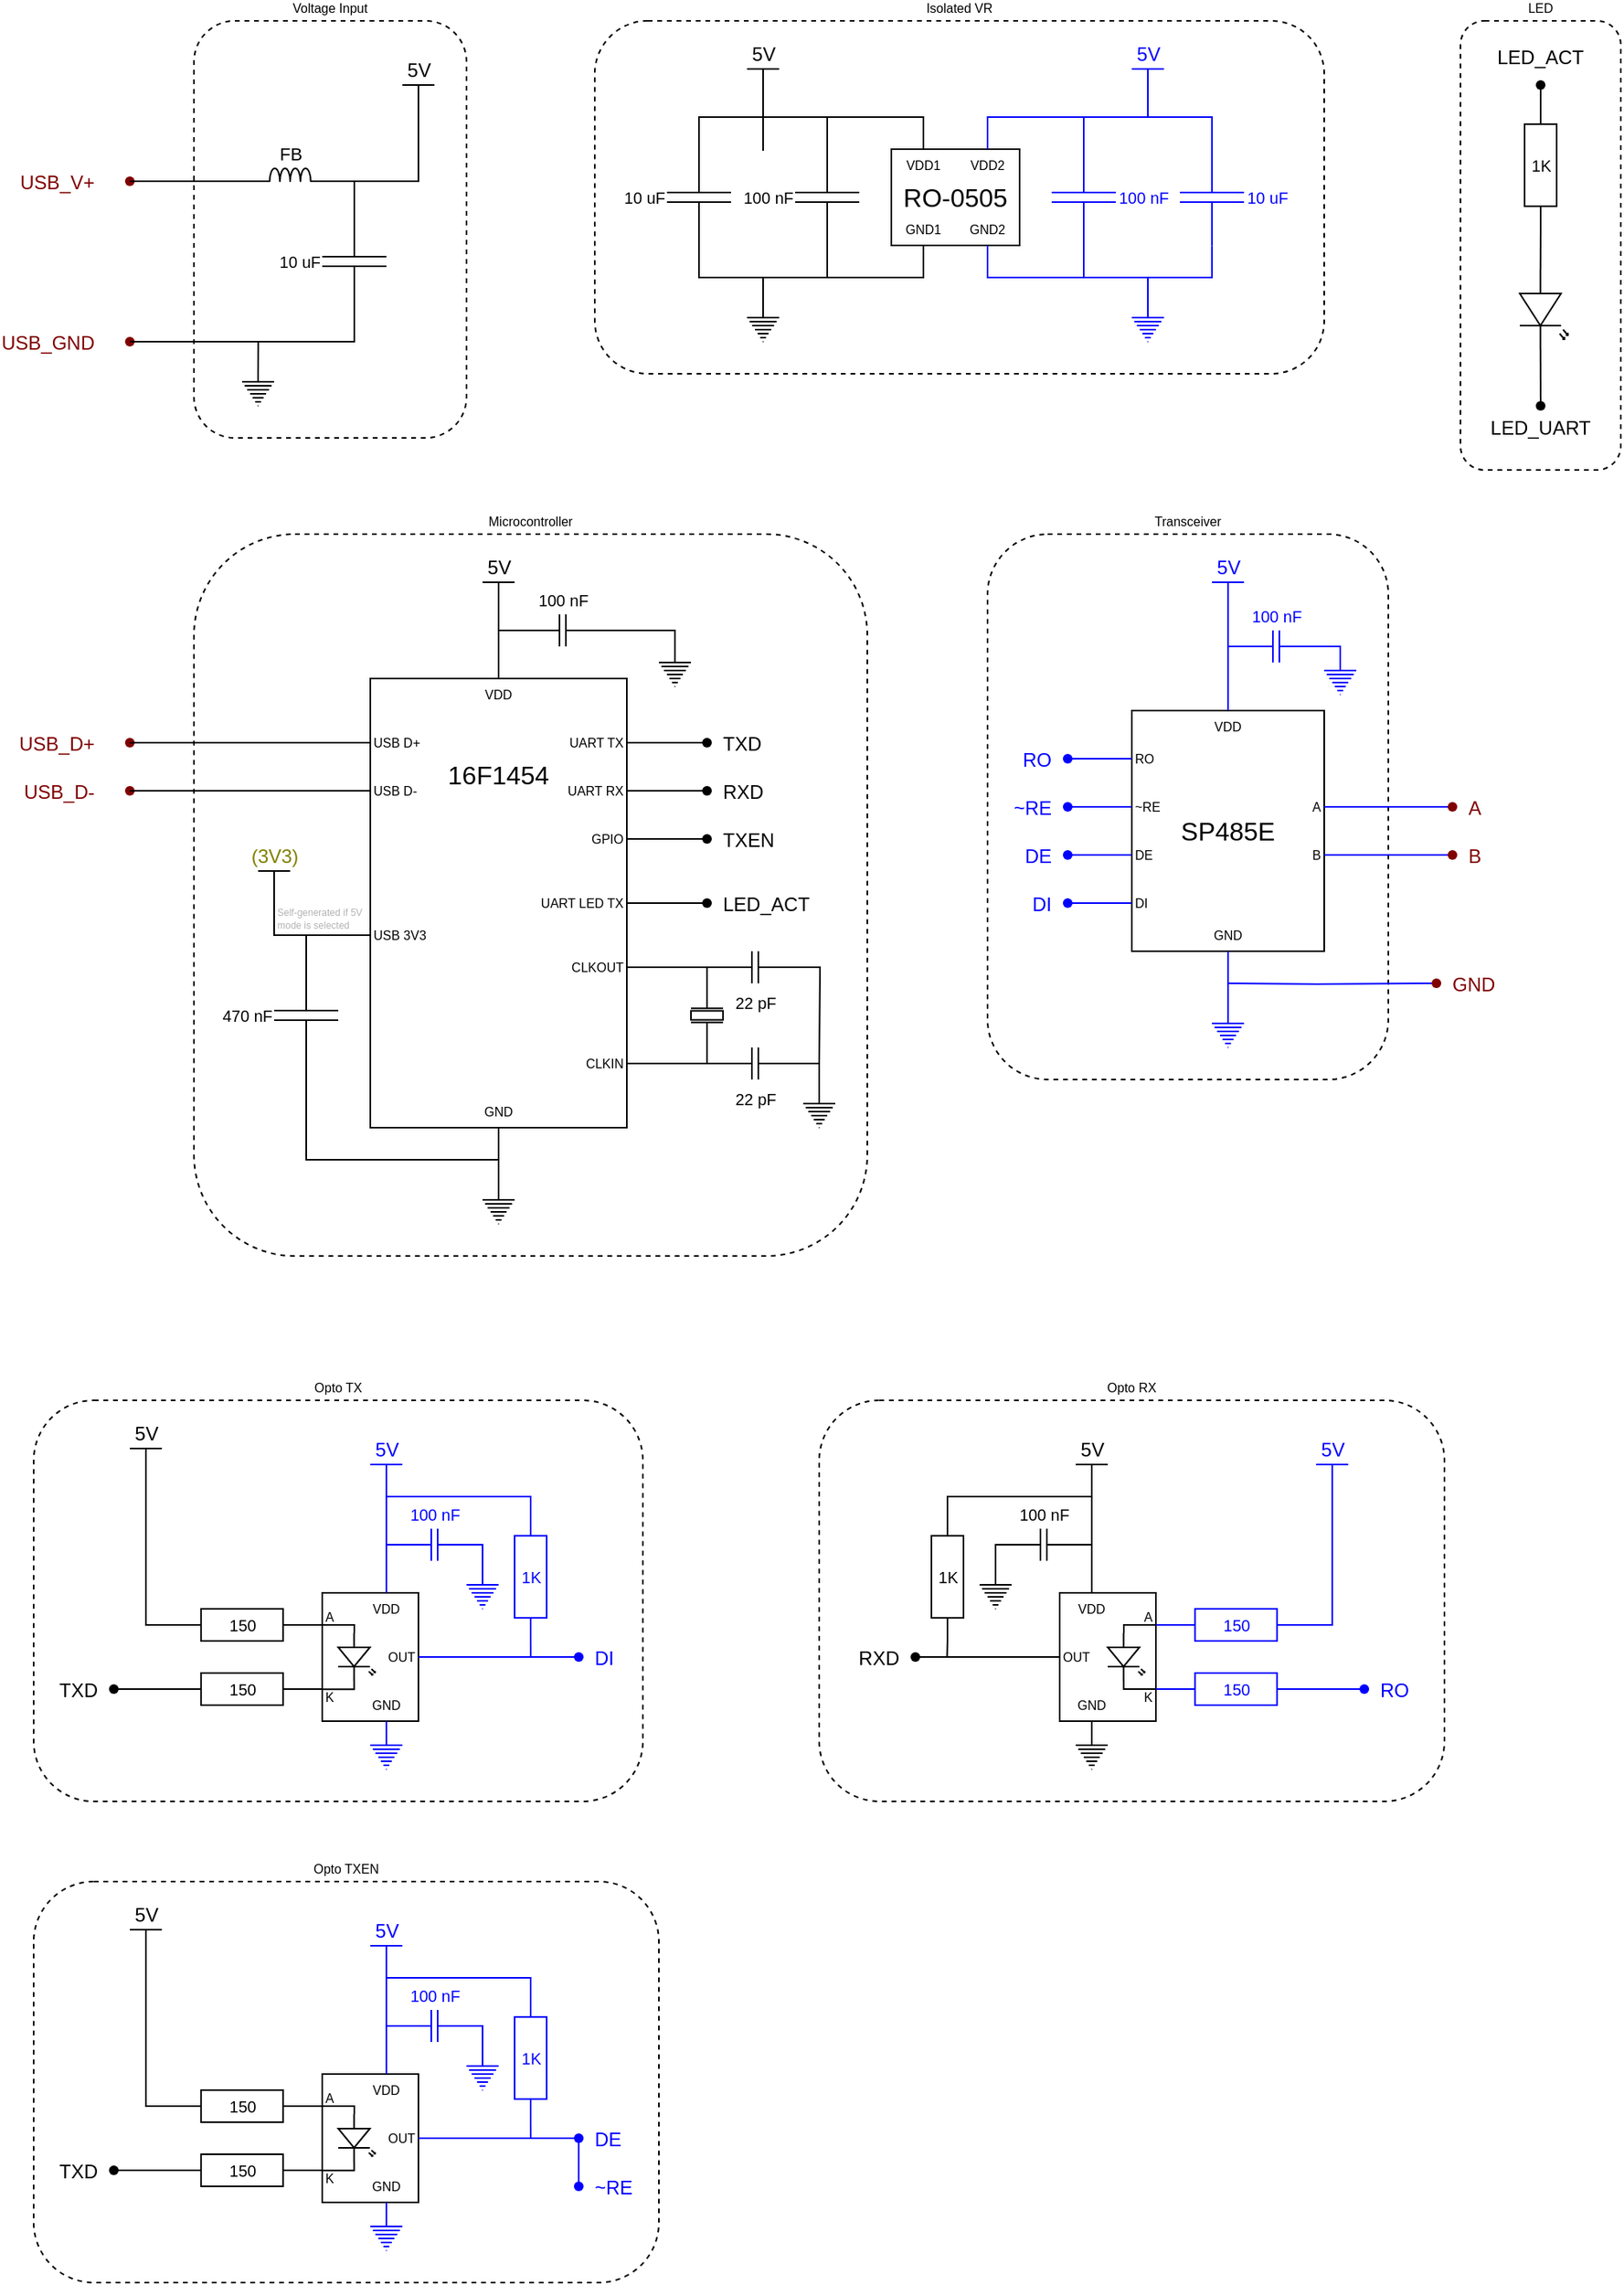 <mxfile version="19.0.3" type="device"><diagram name="Page-1" id="7e0a89b8-554c-2b80-1dc8-d5c74ca68de4"><mxGraphModel dx="2169" dy="1531" grid="1" gridSize="10" guides="1" tooltips="1" connect="1" arrows="1" fold="1" page="1" pageScale="1" pageWidth="1100" pageHeight="850" background="none" math="0" shadow="0"><root><mxCell id="0"/><mxCell id="1" parent="0"/><mxCell id="uUjsE4tmyH-p77XcO4Gk-180" value="Transceiver" style="rounded=1;whiteSpace=wrap;html=1;fontSize=8;dashed=1;glass=0;fillColor=none;labelPosition=center;verticalLabelPosition=top;align=center;verticalAlign=bottom;" vertex="1" parent="1"><mxGeometry x="655" y="360" width="250" height="340" as="geometry"/></mxCell><mxCell id="uUjsE4tmyH-p77XcO4Gk-135" value="Opto RX" style="rounded=1;whiteSpace=wrap;html=1;fontSize=8;dashed=1;glass=0;fillColor=none;labelPosition=center;verticalLabelPosition=top;align=center;verticalAlign=bottom;" vertex="1" parent="1"><mxGeometry x="550" y="900" width="390" height="250" as="geometry"/></mxCell><mxCell id="uUjsE4tmyH-p77XcO4Gk-70" value="Opto TX" style="rounded=1;whiteSpace=wrap;html=1;fontSize=8;dashed=1;glass=0;fillColor=none;labelPosition=center;verticalLabelPosition=top;align=center;verticalAlign=bottom;" vertex="1" parent="1"><mxGeometry x="60" y="900" width="380" height="250" as="geometry"/></mxCell><mxCell id="UiWXOmMV1yArxUJ8jYI7-88" value="Microcontroller" style="rounded=1;whiteSpace=wrap;html=1;fontSize=8;dashed=1;glass=0;fillColor=none;labelPosition=center;verticalLabelPosition=top;align=center;verticalAlign=bottom;" parent="1" vertex="1"><mxGeometry x="160" y="360" width="420" height="450" as="geometry"/></mxCell><mxCell id="UiWXOmMV1yArxUJ8jYI7-125" value="LED" style="rounded=1;whiteSpace=wrap;html=1;fontSize=8;dashed=1;glass=0;fillColor=none;labelPosition=center;verticalLabelPosition=top;align=center;verticalAlign=bottom;spacingLeft=0;" parent="1" vertex="1"><mxGeometry x="950" y="40" width="100" height="280" as="geometry"/></mxCell><mxCell id="UiWXOmMV1yArxUJ8jYI7-28" value="Voltage Input" style="rounded=1;whiteSpace=wrap;html=1;fontSize=8;dashed=1;glass=0;fillColor=none;labelPosition=center;verticalLabelPosition=top;align=center;verticalAlign=bottom;" parent="1" vertex="1"><mxGeometry x="160" y="40" width="170" height="260" as="geometry"/></mxCell><mxCell id="UiWXOmMV1yArxUJ8jYI7-1" value="USB_V+" style="shape=waypoint;sketch=0;fillStyle=solid;size=6;pointerEvents=1;points=[];fillColor=none;resizable=0;rotatable=0;perimeter=centerPerimeter;snapToPoint=1;strokeColor=#800000;labelPosition=left;verticalLabelPosition=middle;align=right;verticalAlign=middle;fontColor=#800000;" parent="1" vertex="1"><mxGeometry x="100" y="120" width="40" height="40" as="geometry"/></mxCell><mxCell id="UiWXOmMV1yArxUJ8jYI7-3" style="edgeStyle=orthogonalEdgeStyle;rounded=0;orthogonalLoop=1;jettySize=auto;html=1;fontSize=10;fontColor=#000000;endArrow=none;endFill=0;" parent="1" target="UiWXOmMV1yArxUJ8jYI7-1" edge="1"><mxGeometry relative="1" as="geometry"><mxPoint x="200.333" y="140" as="targetPoint"/><mxPoint x="200" y="140" as="sourcePoint"/><Array as="points"><mxPoint x="200" y="140"/></Array></mxGeometry></mxCell><mxCell id="UiWXOmMV1yArxUJ8jYI7-11" style="edgeStyle=orthogonalEdgeStyle;shape=connector;rounded=0;orthogonalLoop=1;jettySize=auto;html=1;exitX=0;exitY=0.5;exitDx=0;exitDy=0;exitPerimeter=0;labelBackgroundColor=default;fontFamily=Helvetica;fontSize=10;fontColor=#000000;endArrow=none;endFill=0;strokeColor=default;entryX=1;entryY=1;entryDx=0;entryDy=0;entryPerimeter=0;" parent="1" source="UiWXOmMV1yArxUJ8jYI7-10" target="uUjsE4tmyH-p77XcO4Gk-2" edge="1"><mxGeometry relative="1" as="geometry"><mxPoint x="320" y="140" as="targetPoint"/><Array as="points"><mxPoint x="260" y="140"/></Array></mxGeometry></mxCell><mxCell id="uUjsE4tmyH-p77XcO4Gk-3" style="edgeStyle=orthogonalEdgeStyle;shape=connector;rounded=0;orthogonalLoop=1;jettySize=auto;html=1;exitX=1;exitY=0.5;exitDx=0;exitDy=0;exitPerimeter=0;labelBackgroundColor=default;fontFamily=Helvetica;fontSize=11;fontColor=default;endArrow=none;endFill=0;strokeColor=default;" edge="1" parent="1" source="UiWXOmMV1yArxUJ8jYI7-10"><mxGeometry relative="1" as="geometry"><mxPoint x="200" y="240" as="targetPoint"/><Array as="points"><mxPoint x="260" y="240"/></Array></mxGeometry></mxCell><mxCell id="UiWXOmMV1yArxUJ8jYI7-10" value="10 uF" style="pointerEvents=1;verticalLabelPosition=middle;shadow=0;dashed=0;align=right;html=1;verticalAlign=middle;shape=mxgraph.electrical.capacitors.capacitor_1;fontColor=#000000;strokeColor=#000000;fontSize=10;direction=south;labelPosition=left;" parent="1" vertex="1"><mxGeometry x="240" y="160" width="40" height="60" as="geometry"/></mxCell><mxCell id="uUjsE4tmyH-p77XcO4Gk-1" style="edgeStyle=orthogonalEdgeStyle;rounded=0;orthogonalLoop=1;jettySize=auto;html=1;exitX=0.5;exitY=0;exitDx=0;exitDy=0;exitPerimeter=0;endArrow=none;endFill=0;" edge="1" parent="1" source="UiWXOmMV1yArxUJ8jYI7-14"><mxGeometry relative="1" as="geometry"><mxPoint x="200.111" y="240" as="targetPoint"/></mxGeometry></mxCell><mxCell id="UiWXOmMV1yArxUJ8jYI7-14" value="" style="pointerEvents=1;verticalLabelPosition=bottom;shadow=0;dashed=0;align=center;html=1;verticalAlign=top;shape=mxgraph.electrical.signal_sources.protective_earth;fontFamily=Helvetica;fontSize=10;fontColor=#000000;strokeColor=#000000;" parent="1" vertex="1"><mxGeometry x="190" y="260" width="20" height="20" as="geometry"/></mxCell><mxCell id="UiWXOmMV1yArxUJ8jYI7-18" style="edgeStyle=orthogonalEdgeStyle;shape=connector;rounded=0;orthogonalLoop=1;jettySize=auto;html=1;exitX=0.5;exitY=0;exitDx=0;exitDy=0;exitPerimeter=0;labelBackgroundColor=default;fontFamily=Helvetica;fontSize=10;fontColor=#000000;endArrow=none;endFill=0;strokeColor=default;" parent="1" source="UiWXOmMV1yArxUJ8jYI7-17" edge="1"><mxGeometry relative="1" as="geometry"><mxPoint x="260" y="140" as="targetPoint"/><Array as="points"><mxPoint x="300" y="140"/></Array></mxGeometry></mxCell><mxCell id="UiWXOmMV1yArxUJ8jYI7-17" value="5V" style="verticalLabelPosition=top;verticalAlign=bottom;shape=mxgraph.electrical.signal_sources.vdd;shadow=0;dashed=0;align=center;strokeWidth=1;fontSize=12;html=1;flipV=1;fontFamily=Helvetica;fontColor=#000000;" parent="1" vertex="1"><mxGeometry x="290" y="80" width="20" height="20" as="geometry"/></mxCell><mxCell id="UiWXOmMV1yArxUJ8jYI7-25" value="USB_GND" style="shape=waypoint;sketch=0;fillStyle=solid;size=6;pointerEvents=1;points=[];fillColor=none;resizable=0;rotatable=0;perimeter=centerPerimeter;snapToPoint=1;strokeColor=#800000;labelPosition=left;verticalLabelPosition=middle;align=right;verticalAlign=middle;fontColor=#800000;" parent="1" vertex="1"><mxGeometry x="100" y="220" width="40" height="40" as="geometry"/></mxCell><mxCell id="UiWXOmMV1yArxUJ8jYI7-27" style="edgeStyle=orthogonalEdgeStyle;shape=connector;rounded=0;orthogonalLoop=1;jettySize=auto;html=1;entryX=0.638;entryY=0.522;entryDx=0;entryDy=0;entryPerimeter=0;labelBackgroundColor=default;fontFamily=Helvetica;fontSize=10;fontColor=#000000;endArrow=none;endFill=0;strokeColor=default;" parent="1" target="UiWXOmMV1yArxUJ8jYI7-25" edge="1"><mxGeometry relative="1" as="geometry"><mxPoint x="200" y="240" as="sourcePoint"/><Array as="points"><mxPoint x="200" y="240"/></Array></mxGeometry></mxCell><mxCell id="UiWXOmMV1yArxUJ8jYI7-57" value="USB_D+" style="shape=waypoint;sketch=0;fillStyle=solid;size=6;pointerEvents=1;points=[];fillColor=none;resizable=0;rotatable=0;perimeter=centerPerimeter;snapToPoint=1;strokeColor=#800000;labelPosition=left;verticalLabelPosition=middle;align=right;verticalAlign=middle;fontColor=#800000;" parent="1" vertex="1"><mxGeometry x="100" y="470" width="40" height="40" as="geometry"/></mxCell><mxCell id="UiWXOmMV1yArxUJ8jYI7-58" value="USB_D-" style="shape=waypoint;sketch=0;fillStyle=solid;size=6;pointerEvents=1;points=[];fillColor=none;resizable=0;rotatable=0;perimeter=centerPerimeter;snapToPoint=1;strokeColor=#800000;labelPosition=left;verticalLabelPosition=middle;align=right;verticalAlign=middle;fontColor=#800000;" parent="1" vertex="1"><mxGeometry x="100" y="500" width="40" height="40" as="geometry"/></mxCell><mxCell id="UiWXOmMV1yArxUJ8jYI7-59" style="edgeStyle=orthogonalEdgeStyle;shape=connector;rounded=0;orthogonalLoop=1;jettySize=auto;html=1;exitX=0;exitY=0.5;exitDx=0;exitDy=0;labelBackgroundColor=default;fontFamily=Helvetica;fontSize=10;fontColor=#000000;endArrow=none;endFill=0;strokeColor=default;" parent="1" source="UiWXOmMV1yArxUJ8jYI7-43" target="UiWXOmMV1yArxUJ8jYI7-58" edge="1"><mxGeometry relative="1" as="geometry"/></mxCell><mxCell id="UiWXOmMV1yArxUJ8jYI7-60" style="edgeStyle=orthogonalEdgeStyle;shape=connector;rounded=0;orthogonalLoop=1;jettySize=auto;html=1;exitX=0;exitY=0.5;exitDx=0;exitDy=0;labelBackgroundColor=default;fontFamily=Helvetica;fontSize=10;fontColor=#000000;endArrow=none;endFill=0;strokeColor=default;" parent="1" source="UiWXOmMV1yArxUJ8jYI7-47" target="UiWXOmMV1yArxUJ8jYI7-57" edge="1"><mxGeometry relative="1" as="geometry"/></mxCell><mxCell id="UiWXOmMV1yArxUJ8jYI7-68" style="edgeStyle=orthogonalEdgeStyle;shape=connector;rounded=0;orthogonalLoop=1;jettySize=auto;html=1;exitX=1;exitY=0.5;exitDx=0;exitDy=0;exitPerimeter=0;labelBackgroundColor=default;fontFamily=Helvetica;fontSize=10;fontColor=#000000;endArrow=none;endFill=0;strokeColor=default;" parent="1" source="UiWXOmMV1yArxUJ8jYI7-61" edge="1"><mxGeometry relative="1" as="geometry"><mxPoint x="350" y="750" as="targetPoint"/><Array as="points"><mxPoint x="230" y="750"/></Array></mxGeometry></mxCell><mxCell id="UiWXOmMV1yArxUJ8jYI7-61" value="470 nF" style="pointerEvents=1;verticalLabelPosition=middle;shadow=0;dashed=0;align=right;html=1;verticalAlign=middle;shape=mxgraph.electrical.capacitors.capacitor_1;fontColor=#000000;strokeColor=#000000;fontSize=10;direction=south;labelPosition=left;" parent="1" vertex="1"><mxGeometry x="210" y="630" width="40" height="60" as="geometry"/></mxCell><mxCell id="UiWXOmMV1yArxUJ8jYI7-62" style="edgeStyle=orthogonalEdgeStyle;shape=connector;rounded=0;orthogonalLoop=1;jettySize=auto;html=1;exitX=0;exitY=0.5;exitDx=0;exitDy=0;entryX=0;entryY=0.5;entryDx=0;entryDy=0;entryPerimeter=0;labelBackgroundColor=default;fontFamily=Helvetica;fontSize=10;fontColor=#000000;endArrow=none;endFill=0;strokeColor=default;" parent="1" source="UiWXOmMV1yArxUJ8jYI7-55" target="UiWXOmMV1yArxUJ8jYI7-61" edge="1"><mxGeometry relative="1" as="geometry"/></mxCell><mxCell id="UiWXOmMV1yArxUJ8jYI7-65" style="edgeStyle=orthogonalEdgeStyle;shape=connector;rounded=0;orthogonalLoop=1;jettySize=auto;html=1;exitX=0.5;exitY=0;exitDx=0;exitDy=0;exitPerimeter=0;labelBackgroundColor=default;fontFamily=Helvetica;fontSize=10;fontColor=#000000;endArrow=none;endFill=0;strokeColor=default;" parent="1" edge="1"><mxGeometry relative="1" as="geometry"><mxPoint x="230" y="610" as="targetPoint"/><mxPoint x="210" y="590" as="sourcePoint"/><Array as="points"><mxPoint x="210" y="610"/></Array></mxGeometry></mxCell><mxCell id="UiWXOmMV1yArxUJ8jYI7-64" value="(3V3)" style="verticalLabelPosition=top;verticalAlign=bottom;shape=mxgraph.electrical.signal_sources.vdd;shadow=0;dashed=0;align=center;strokeWidth=1;fontSize=12;html=1;flipV=1;fontFamily=Helvetica;fontColor=#808000;" parent="1" vertex="1"><mxGeometry x="200" y="570" width="20" height="20" as="geometry"/></mxCell><mxCell id="UiWXOmMV1yArxUJ8jYI7-66" value="" style="pointerEvents=1;verticalLabelPosition=bottom;shadow=0;dashed=0;align=center;html=1;verticalAlign=top;shape=mxgraph.electrical.signal_sources.protective_earth;fontFamily=Helvetica;fontSize=10;fontColor=#000000;strokeColor=#000000;" parent="1" vertex="1"><mxGeometry x="340" y="770" width="20" height="20" as="geometry"/></mxCell><mxCell id="UiWXOmMV1yArxUJ8jYI7-67" style="edgeStyle=orthogonalEdgeStyle;shape=connector;rounded=0;orthogonalLoop=1;jettySize=auto;html=1;exitX=0.5;exitY=1;exitDx=0;exitDy=0;entryX=0.5;entryY=0;entryDx=0;entryDy=0;entryPerimeter=0;labelBackgroundColor=default;fontFamily=Helvetica;fontSize=10;fontColor=#000000;endArrow=none;endFill=0;strokeColor=default;" parent="1" source="UiWXOmMV1yArxUJ8jYI7-46" target="UiWXOmMV1yArxUJ8jYI7-66" edge="1"><mxGeometry relative="1" as="geometry"/></mxCell><mxCell id="UiWXOmMV1yArxUJ8jYI7-72" value="TXD" style="shape=waypoint;sketch=0;fillStyle=solid;size=6;pointerEvents=1;points=[];fillColor=none;resizable=0;rotatable=0;perimeter=centerPerimeter;snapToPoint=1;strokeColor=default;labelPosition=right;verticalLabelPosition=middle;align=left;verticalAlign=middle;fontColor=default;spacingLeft=-12;" parent="1" vertex="1"><mxGeometry x="460" y="470" width="40" height="40" as="geometry"/></mxCell><mxCell id="UiWXOmMV1yArxUJ8jYI7-75" value="RXD" style="shape=waypoint;sketch=0;fillStyle=solid;size=6;pointerEvents=1;points=[];fillColor=none;resizable=0;rotatable=0;perimeter=centerPerimeter;snapToPoint=1;strokeColor=default;labelPosition=right;verticalLabelPosition=middle;align=left;verticalAlign=middle;fontColor=default;spacingLeft=-12;" parent="1" vertex="1"><mxGeometry x="460" y="500" width="40" height="40" as="geometry"/></mxCell><mxCell id="UiWXOmMV1yArxUJ8jYI7-79" value="LED_ACT" style="shape=waypoint;sketch=0;fillStyle=solid;size=6;pointerEvents=1;points=[];fillColor=none;resizable=0;rotatable=0;perimeter=centerPerimeter;snapToPoint=1;strokeColor=#000000;labelPosition=right;verticalLabelPosition=middle;align=left;verticalAlign=middle;fontColor=default;spacingTop=0;spacingLeft=-12;" parent="1" vertex="1"><mxGeometry x="460" y="570" width="40" height="40" as="geometry"/></mxCell><mxCell id="UiWXOmMV1yArxUJ8jYI7-81" style="edgeStyle=orthogonalEdgeStyle;shape=connector;rounded=0;orthogonalLoop=1;jettySize=auto;html=1;exitX=1;exitY=0.5;exitDx=0;exitDy=0;labelBackgroundColor=default;fontFamily=Helvetica;fontSize=10;fontColor=default;endArrow=none;endFill=0;strokeColor=default;labelPosition=right;verticalLabelPosition=middle;align=left;verticalAlign=middle;" parent="1" source="UiWXOmMV1yArxUJ8jYI7-51" target="UiWXOmMV1yArxUJ8jYI7-79" edge="1"><mxGeometry relative="1" as="geometry"/></mxCell><mxCell id="UiWXOmMV1yArxUJ8jYI7-84" style="edgeStyle=orthogonalEdgeStyle;shape=connector;rounded=0;orthogonalLoop=1;jettySize=auto;html=1;exitX=1;exitY=0.5;exitDx=0;exitDy=0;labelBackgroundColor=default;fontFamily=Helvetica;fontSize=10;fontColor=default;endArrow=none;endFill=0;strokeColor=default;" parent="1" source="UiWXOmMV1yArxUJ8jYI7-38" target="UiWXOmMV1yArxUJ8jYI7-72" edge="1"><mxGeometry relative="1" as="geometry"/></mxCell><mxCell id="UiWXOmMV1yArxUJ8jYI7-85" style="edgeStyle=orthogonalEdgeStyle;shape=connector;rounded=0;orthogonalLoop=1;jettySize=auto;html=1;exitX=1;exitY=0.5;exitDx=0;exitDy=0;labelBackgroundColor=default;fontFamily=Helvetica;fontSize=10;fontColor=default;endArrow=none;endFill=0;strokeColor=default;" parent="1" source="UiWXOmMV1yArxUJ8jYI7-39" target="UiWXOmMV1yArxUJ8jYI7-75" edge="1"><mxGeometry relative="1" as="geometry"/></mxCell><mxCell id="UiWXOmMV1yArxUJ8jYI7-90" style="edgeStyle=orthogonalEdgeStyle;shape=connector;rounded=0;orthogonalLoop=1;jettySize=auto;html=1;exitX=0.5;exitY=0;exitDx=0;exitDy=0;exitPerimeter=0;labelBackgroundColor=default;fontFamily=Helvetica;fontSize=10;fontColor=default;endArrow=none;endFill=0;strokeColor=default;" parent="1" source="UiWXOmMV1yArxUJ8jYI7-89" edge="1"><mxGeometry relative="1" as="geometry"><mxPoint x="350" y="450" as="targetPoint"/></mxGeometry></mxCell><mxCell id="UiWXOmMV1yArxUJ8jYI7-101" style="edgeStyle=orthogonalEdgeStyle;shape=connector;rounded=0;orthogonalLoop=1;jettySize=auto;html=1;exitX=1;exitY=0.5;exitDx=0;exitDy=0;exitPerimeter=0;entryX=0;entryY=0.57;entryDx=0;entryDy=0;entryPerimeter=0;labelBackgroundColor=default;fontFamily=Helvetica;fontSize=10;fontColor=default;endArrow=none;endFill=0;strokeColor=default;" parent="1" source="UiWXOmMV1yArxUJ8jYI7-92" target="UiWXOmMV1yArxUJ8jYI7-94" edge="1"><mxGeometry relative="1" as="geometry"/></mxCell><mxCell id="uUjsE4tmyH-p77XcO4Gk-22" style="edgeStyle=orthogonalEdgeStyle;shape=connector;rounded=0;orthogonalLoop=1;jettySize=auto;html=1;exitX=0;exitY=0.5;exitDx=0;exitDy=0;exitPerimeter=0;labelBackgroundColor=default;fontFamily=Helvetica;fontSize=11;fontColor=default;endArrow=none;endFill=0;strokeColor=default;" edge="1" parent="1" source="UiWXOmMV1yArxUJ8jYI7-92" target="uUjsE4tmyH-p77XcO4Gk-21"><mxGeometry relative="1" as="geometry"/></mxCell><mxCell id="UiWXOmMV1yArxUJ8jYI7-92" value="1K" style="pointerEvents=1;verticalLabelPosition=middle;shadow=0;dashed=0;align=center;html=1;verticalAlign=middle;shape=mxgraph.electrical.resistors.resistor_1;fontFamily=Helvetica;fontSize=10;fontColor=default;strokeColor=#000000;direction=south;labelPosition=center;" parent="1" vertex="1"><mxGeometry x="990" y="90" width="20" height="80" as="geometry"/></mxCell><mxCell id="UiWXOmMV1yArxUJ8jYI7-100" style="edgeStyle=orthogonalEdgeStyle;shape=connector;rounded=0;orthogonalLoop=1;jettySize=auto;html=1;exitX=1;exitY=0.57;exitDx=0;exitDy=0;exitPerimeter=0;entryX=0.462;entryY=0.458;entryDx=0;entryDy=0;entryPerimeter=0;labelBackgroundColor=default;fontFamily=Helvetica;fontSize=10;fontColor=default;endArrow=none;endFill=0;strokeColor=default;" parent="1" source="UiWXOmMV1yArxUJ8jYI7-94" target="UiWXOmMV1yArxUJ8jYI7-96" edge="1"><mxGeometry relative="1" as="geometry"/></mxCell><mxCell id="UiWXOmMV1yArxUJ8jYI7-94" value="" style="verticalLabelPosition=bottom;shadow=0;dashed=0;align=center;html=1;verticalAlign=top;shape=mxgraph.electrical.opto_electronics.led_2;pointerEvents=1;fontFamily=Helvetica;fontSize=10;fontColor=default;strokeColor=#000000;direction=south;" parent="1" vertex="1"><mxGeometry x="987" y="195" width="30" height="50" as="geometry"/></mxCell><mxCell id="UiWXOmMV1yArxUJ8jYI7-96" value="LED_UART" style="shape=waypoint;sketch=0;fillStyle=solid;size=6;pointerEvents=1;points=[];fillColor=none;resizable=0;rotatable=0;perimeter=centerPerimeter;snapToPoint=1;strokeColor=#000000;labelPosition=center;verticalLabelPosition=bottom;align=center;verticalAlign=top;fontColor=default;spacingTop=-20;" parent="1" vertex="1"><mxGeometry x="980" y="260" width="40" height="40" as="geometry"/></mxCell><mxCell id="UiWXOmMV1yArxUJ8jYI7-106" style="edgeStyle=orthogonalEdgeStyle;shape=connector;rounded=0;orthogonalLoop=1;jettySize=auto;html=1;exitX=1;exitY=0.57;exitDx=0;exitDy=0;exitPerimeter=0;labelBackgroundColor=default;fontFamily=Helvetica;fontSize=10;fontColor=default;endArrow=none;endFill=0;strokeColor=default;" parent="1" source="UiWXOmMV1yArxUJ8jYI7-103" edge="1"><mxGeometry relative="1" as="geometry"><mxPoint x="1030" y="760" as="targetPoint"/></mxGeometry></mxCell><mxCell id="UiWXOmMV1yArxUJ8jYI7-89" value="5V" style="verticalLabelPosition=top;verticalAlign=bottom;shape=mxgraph.electrical.signal_sources.vdd;shadow=0;dashed=0;align=center;strokeWidth=1;fontSize=12;html=1;flipV=1;fontFamily=Helvetica;fontColor=#000000;" parent="1" vertex="1"><mxGeometry x="340" y="390" width="20" height="20" as="geometry"/></mxCell><mxCell id="UiWXOmMV1yArxUJ8jYI7-129" style="edgeStyle=orthogonalEdgeStyle;shape=connector;rounded=0;orthogonalLoop=1;jettySize=auto;html=1;exitX=0;exitY=0.5;exitDx=0;exitDy=0;exitPerimeter=0;entryX=0.5;entryY=0;entryDx=0;entryDy=0;entryPerimeter=0;labelBackgroundColor=default;fontFamily=Helvetica;fontSize=10;fontColor=default;endArrow=none;endFill=0;strokeColor=default;" parent="1" source="UiWXOmMV1yArxUJ8jYI7-127" target="UiWXOmMV1yArxUJ8jYI7-128" edge="1"><mxGeometry relative="1" as="geometry"><Array as="points"><mxPoint x="460" y="420"/></Array></mxGeometry></mxCell><mxCell id="UiWXOmMV1yArxUJ8jYI7-131" style="edgeStyle=orthogonalEdgeStyle;shape=connector;rounded=0;orthogonalLoop=1;jettySize=auto;html=1;exitX=1;exitY=0.5;exitDx=0;exitDy=0;exitPerimeter=0;labelBackgroundColor=default;fontFamily=Helvetica;fontSize=10;fontColor=default;endArrow=none;endFill=0;strokeColor=default;" parent="1" source="UiWXOmMV1yArxUJ8jYI7-127" edge="1"><mxGeometry relative="1" as="geometry"><mxPoint x="350" y="420" as="targetPoint"/></mxGeometry></mxCell><mxCell id="UiWXOmMV1yArxUJ8jYI7-127" value="100 nF" style="pointerEvents=1;verticalLabelPosition=top;shadow=0;dashed=0;align=center;html=1;verticalAlign=bottom;shape=mxgraph.electrical.capacitors.capacitor_1;fontColor=#000000;strokeColor=#000000;fontSize=10;direction=west;labelPosition=center;" parent="1" vertex="1"><mxGeometry x="370" y="410" width="40" height="20" as="geometry"/></mxCell><mxCell id="UiWXOmMV1yArxUJ8jYI7-128" value="" style="pointerEvents=1;verticalLabelPosition=bottom;shadow=0;dashed=0;align=center;html=1;verticalAlign=top;shape=mxgraph.electrical.signal_sources.protective_earth;fontFamily=Helvetica;fontSize=10;fontColor=#000000;strokeColor=#000000;" parent="1" vertex="1"><mxGeometry x="450" y="435" width="20" height="20" as="geometry"/></mxCell><mxCell id="uUjsE4tmyH-p77XcO4Gk-2" value="FB" style="pointerEvents=1;verticalLabelPosition=top;shadow=0;dashed=0;align=center;html=1;verticalAlign=bottom;shape=mxgraph.electrical.inductors.inductor_3;fontFamily=Helvetica;fontSize=11;fontColor=default;labelPosition=center;" vertex="1" parent="1"><mxGeometry x="200" y="132" width="40" height="8" as="geometry"/></mxCell><mxCell id="UiWXOmMV1yArxUJ8jYI7-69" value="Self-generated if 5V mode is selected&lt;br&gt;&lt;p style=&quot;margin: 0px; font-size: 6px;&quot;&gt;&lt;/p&gt;" style="text;html=1;strokeColor=none;fillColor=none;align=left;verticalAlign=middle;whiteSpace=wrap;rounded=0;glass=0;dashed=1;fontSize=6;labelPosition=center;verticalLabelPosition=middle;fontColor=#B3B3B3;" parent="1" vertex="1"><mxGeometry x="210" y="590" width="60" height="20" as="geometry"/></mxCell><mxCell id="uUjsE4tmyH-p77XcO4Gk-8" style="edgeStyle=orthogonalEdgeStyle;shape=connector;rounded=0;orthogonalLoop=1;jettySize=auto;html=1;exitX=0;exitY=0.5;exitDx=0;exitDy=0;exitPerimeter=0;entryX=1;entryY=0.5;entryDx=0;entryDy=0;labelBackgroundColor=default;fontFamily=Helvetica;fontSize=11;fontColor=default;endArrow=none;endFill=0;strokeColor=default;" edge="1" parent="1" source="uUjsE4tmyH-p77XcO4Gk-4" target="UiWXOmMV1yArxUJ8jYI7-48"><mxGeometry relative="1" as="geometry"><Array as="points"><mxPoint x="480" y="630"/></Array></mxGeometry></mxCell><mxCell id="uUjsE4tmyH-p77XcO4Gk-10" style="edgeStyle=orthogonalEdgeStyle;shape=connector;rounded=0;orthogonalLoop=1;jettySize=auto;html=1;exitX=1;exitY=0.5;exitDx=0;exitDy=0;exitPerimeter=0;entryX=1;entryY=0.5;entryDx=0;entryDy=0;labelBackgroundColor=default;fontFamily=Helvetica;fontSize=11;fontColor=default;endArrow=none;endFill=0;strokeColor=default;" edge="1" parent="1" source="uUjsE4tmyH-p77XcO4Gk-4" target="UiWXOmMV1yArxUJ8jYI7-54"><mxGeometry relative="1" as="geometry"><Array as="points"><mxPoint x="460" y="690"/><mxPoint x="460" y="690"/></Array></mxGeometry></mxCell><mxCell id="uUjsE4tmyH-p77XcO4Gk-4" value="" style="pointerEvents=1;verticalLabelPosition=bottom;shadow=0;dashed=0;align=center;html=1;verticalAlign=top;shape=mxgraph.electrical.miscellaneous.crystal_1;fontFamily=Helvetica;fontSize=11;fontColor=default;strokeColor=default;direction=south;" vertex="1" parent="1"><mxGeometry x="470" y="640" width="20" height="40" as="geometry"/></mxCell><mxCell id="uUjsE4tmyH-p77XcO4Gk-7" style="edgeStyle=orthogonalEdgeStyle;shape=connector;rounded=0;orthogonalLoop=1;jettySize=auto;html=1;exitX=1;exitY=0.5;exitDx=0;exitDy=0;entryX=0.541;entryY=0.544;entryDx=0;entryDy=0;entryPerimeter=0;labelBackgroundColor=default;fontFamily=Helvetica;fontSize=11;fontColor=default;endArrow=none;endFill=0;strokeColor=default;" edge="1" parent="1" source="uUjsE4tmyH-p77XcO4Gk-5" target="uUjsE4tmyH-p77XcO4Gk-6"><mxGeometry relative="1" as="geometry"/></mxCell><mxCell id="uUjsE4tmyH-p77XcO4Gk-6" value="TXEN" style="shape=waypoint;sketch=0;fillStyle=solid;size=6;pointerEvents=1;points=[];fillColor=none;resizable=0;rotatable=0;perimeter=centerPerimeter;snapToPoint=1;strokeColor=#000000;labelPosition=right;verticalLabelPosition=middle;align=left;verticalAlign=middle;fontColor=default;spacingTop=0;spacingLeft=-12;" vertex="1" parent="1"><mxGeometry x="460" y="530" width="40" height="40" as="geometry"/></mxCell><mxCell id="uUjsE4tmyH-p77XcO4Gk-14" style="edgeStyle=orthogonalEdgeStyle;shape=connector;rounded=0;orthogonalLoop=1;jettySize=auto;html=1;exitX=1;exitY=0.5;exitDx=0;exitDy=0;exitPerimeter=0;labelBackgroundColor=default;fontFamily=Helvetica;fontSize=11;fontColor=default;endArrow=none;endFill=0;strokeColor=default;" edge="1" parent="1" source="uUjsE4tmyH-p77XcO4Gk-11"><mxGeometry relative="1" as="geometry"><mxPoint x="480" y="630" as="targetPoint"/></mxGeometry></mxCell><mxCell id="uUjsE4tmyH-p77XcO4Gk-17" style="edgeStyle=orthogonalEdgeStyle;shape=connector;rounded=0;orthogonalLoop=1;jettySize=auto;html=1;exitX=0;exitY=0.5;exitDx=0;exitDy=0;exitPerimeter=0;labelBackgroundColor=default;fontFamily=Helvetica;fontSize=11;fontColor=default;endArrow=none;endFill=0;strokeColor=default;" edge="1" parent="1" source="uUjsE4tmyH-p77XcO4Gk-11"><mxGeometry relative="1" as="geometry"><mxPoint x="550" y="690" as="targetPoint"/></mxGeometry></mxCell><mxCell id="uUjsE4tmyH-p77XcO4Gk-11" value="22 pF" style="pointerEvents=1;verticalLabelPosition=bottom;shadow=0;dashed=0;align=center;html=1;verticalAlign=top;shape=mxgraph.electrical.capacitors.capacitor_1;fontColor=#000000;strokeColor=#000000;fontSize=10;direction=west;labelPosition=center;" vertex="1" parent="1"><mxGeometry x="490" y="620" width="40" height="20" as="geometry"/></mxCell><mxCell id="uUjsE4tmyH-p77XcO4Gk-13" style="edgeStyle=orthogonalEdgeStyle;shape=connector;rounded=0;orthogonalLoop=1;jettySize=auto;html=1;exitX=1;exitY=0.5;exitDx=0;exitDy=0;exitPerimeter=0;labelBackgroundColor=default;fontFamily=Helvetica;fontSize=11;fontColor=default;endArrow=none;endFill=0;strokeColor=default;" edge="1" parent="1" source="uUjsE4tmyH-p77XcO4Gk-12"><mxGeometry relative="1" as="geometry"><mxPoint x="480" y="690" as="targetPoint"/></mxGeometry></mxCell><mxCell id="uUjsE4tmyH-p77XcO4Gk-16" style="edgeStyle=orthogonalEdgeStyle;shape=connector;rounded=0;orthogonalLoop=1;jettySize=auto;html=1;exitX=0;exitY=0.5;exitDx=0;exitDy=0;exitPerimeter=0;entryX=0.5;entryY=0;entryDx=0;entryDy=0;entryPerimeter=0;labelBackgroundColor=default;fontFamily=Helvetica;fontSize=11;fontColor=default;endArrow=none;endFill=0;strokeColor=default;" edge="1" parent="1" source="uUjsE4tmyH-p77XcO4Gk-12" target="uUjsE4tmyH-p77XcO4Gk-15"><mxGeometry relative="1" as="geometry"/></mxCell><mxCell id="uUjsE4tmyH-p77XcO4Gk-12" value="22 pF" style="pointerEvents=1;verticalLabelPosition=bottom;shadow=0;dashed=0;align=center;html=1;verticalAlign=top;shape=mxgraph.electrical.capacitors.capacitor_1;fontColor=#000000;strokeColor=#000000;fontSize=10;direction=west;labelPosition=center;" vertex="1" parent="1"><mxGeometry x="490" y="680" width="40" height="20" as="geometry"/></mxCell><mxCell id="uUjsE4tmyH-p77XcO4Gk-15" value="" style="pointerEvents=1;verticalLabelPosition=bottom;shadow=0;dashed=0;align=center;html=1;verticalAlign=top;shape=mxgraph.electrical.signal_sources.protective_earth;fontFamily=Helvetica;fontSize=10;fontColor=#000000;strokeColor=#000000;" vertex="1" parent="1"><mxGeometry x="540" y="710" width="20" height="20" as="geometry"/></mxCell><mxCell id="uUjsE4tmyH-p77XcO4Gk-18" value="" style="group" vertex="1" connectable="0" parent="1"><mxGeometry x="270" y="450" width="160" height="280" as="geometry"/></mxCell><mxCell id="UiWXOmMV1yArxUJ8jYI7-37" value="&lt;p style=&quot;font-size: medium; text-align: start; margin: 0px;&quot;&gt;16F1454&lt;/p&gt;" style="rounded=0;whiteSpace=wrap;html=1;fontSize=10;direction=south;spacing=2;spacingBottom=160;spacingTop=0;" parent="uUjsE4tmyH-p77XcO4Gk-18" vertex="1"><mxGeometry width="160" height="280" as="geometry"/></mxCell><mxCell id="UiWXOmMV1yArxUJ8jYI7-38" value="&amp;nbsp;UART TX" style="text;html=1;strokeColor=none;fillColor=none;align=right;verticalAlign=middle;whiteSpace=wrap;rounded=0;fontSize=8;" parent="uUjsE4tmyH-p77XcO4Gk-18" vertex="1"><mxGeometry x="110" y="30" width="50" height="20" as="geometry"/></mxCell><mxCell id="UiWXOmMV1yArxUJ8jYI7-39" value="UART RX" style="text;html=1;strokeColor=none;fillColor=none;align=right;verticalAlign=middle;whiteSpace=wrap;rounded=0;fontSize=8;" parent="uUjsE4tmyH-p77XcO4Gk-18" vertex="1"><mxGeometry x="110" y="60" width="50" height="20" as="geometry"/></mxCell><mxCell id="UiWXOmMV1yArxUJ8jYI7-43" value="USB D-" style="text;html=1;strokeColor=none;fillColor=none;align=left;verticalAlign=middle;whiteSpace=wrap;rounded=0;fontSize=8;" parent="uUjsE4tmyH-p77XcO4Gk-18" vertex="1"><mxGeometry y="60" width="40" height="20" as="geometry"/></mxCell><mxCell id="UiWXOmMV1yArxUJ8jYI7-45" value="VDD" style="text;html=1;strokeColor=none;fillColor=none;align=center;verticalAlign=middle;whiteSpace=wrap;rounded=0;fontSize=8;" parent="uUjsE4tmyH-p77XcO4Gk-18" vertex="1"><mxGeometry x="65" width="30" height="20" as="geometry"/></mxCell><mxCell id="UiWXOmMV1yArxUJ8jYI7-46" value="GND" style="text;html=1;strokeColor=none;fillColor=none;align=center;verticalAlign=middle;whiteSpace=wrap;rounded=0;fontSize=8;" parent="uUjsE4tmyH-p77XcO4Gk-18" vertex="1"><mxGeometry x="65" y="260" width="30" height="20" as="geometry"/></mxCell><mxCell id="UiWXOmMV1yArxUJ8jYI7-47" value="USB D+" style="text;html=1;strokeColor=none;fillColor=none;align=left;verticalAlign=middle;whiteSpace=wrap;rounded=0;fontSize=8;" parent="uUjsE4tmyH-p77XcO4Gk-18" vertex="1"><mxGeometry y="30" width="40" height="20" as="geometry"/></mxCell><mxCell id="UiWXOmMV1yArxUJ8jYI7-48" value="CLKOUT" style="text;html=1;strokeColor=none;fillColor=none;align=right;verticalAlign=middle;whiteSpace=wrap;rounded=0;fontSize=8;" parent="uUjsE4tmyH-p77XcO4Gk-18" vertex="1"><mxGeometry x="110" y="170" width="50" height="20" as="geometry"/></mxCell><mxCell id="UiWXOmMV1yArxUJ8jYI7-51" value="UART LED TX" style="text;html=1;strokeColor=none;fillColor=none;align=right;verticalAlign=middle;whiteSpace=wrap;rounded=0;fontSize=8;" parent="uUjsE4tmyH-p77XcO4Gk-18" vertex="1"><mxGeometry x="100" y="130" width="60" height="20" as="geometry"/></mxCell><mxCell id="UiWXOmMV1yArxUJ8jYI7-54" value="CLKIN" style="text;html=1;strokeColor=none;fillColor=none;align=right;verticalAlign=middle;whiteSpace=wrap;rounded=0;fontSize=8;" parent="uUjsE4tmyH-p77XcO4Gk-18" vertex="1"><mxGeometry x="110" y="230" width="50" height="20" as="geometry"/></mxCell><mxCell id="UiWXOmMV1yArxUJ8jYI7-55" value="USB 3V3" style="text;html=1;strokeColor=none;fillColor=none;align=left;verticalAlign=middle;whiteSpace=wrap;rounded=0;fontSize=8;" parent="uUjsE4tmyH-p77XcO4Gk-18" vertex="1"><mxGeometry y="150" width="50" height="20" as="geometry"/></mxCell><mxCell id="uUjsE4tmyH-p77XcO4Gk-5" value="GPIO" style="text;html=1;strokeColor=none;fillColor=none;align=right;verticalAlign=middle;whiteSpace=wrap;rounded=0;fontSize=8;" vertex="1" parent="uUjsE4tmyH-p77XcO4Gk-18"><mxGeometry x="110" y="90" width="50" height="20" as="geometry"/></mxCell><mxCell id="uUjsE4tmyH-p77XcO4Gk-21" value="LED_ACT" style="shape=waypoint;sketch=0;fillStyle=solid;size=6;pointerEvents=1;points=[];fillColor=none;resizable=0;rotatable=0;perimeter=centerPerimeter;snapToPoint=1;strokeColor=#000000;labelPosition=center;verticalLabelPosition=top;align=center;verticalAlign=bottom;fontColor=default;spacingTop=0;spacingLeft=0;spacingBottom=-12;" vertex="1" parent="1"><mxGeometry x="980" y="60" width="40" height="40" as="geometry"/></mxCell><mxCell id="uUjsE4tmyH-p77XcO4Gk-46" value="" style="group" vertex="1" connectable="0" parent="1"><mxGeometry x="240" y="1020" width="60" height="80" as="geometry"/></mxCell><mxCell id="uUjsE4tmyH-p77XcO4Gk-25" value="&lt;p style=&quot;font-size: medium; text-align: start; margin: 0px;&quot;&gt;&lt;br&gt;&lt;/p&gt;" style="rounded=0;whiteSpace=wrap;html=1;fontSize=10;direction=south;spacing=2;spacingBottom=160;spacingTop=0;" vertex="1" parent="uUjsE4tmyH-p77XcO4Gk-46"><mxGeometry width="60" height="80" as="geometry"/></mxCell><mxCell id="uUjsE4tmyH-p77XcO4Gk-26" value="OUT" style="text;html=1;strokeColor=none;fillColor=none;align=right;verticalAlign=middle;whiteSpace=wrap;rounded=0;fontSize=8;" vertex="1" parent="uUjsE4tmyH-p77XcO4Gk-46"><mxGeometry x="35" y="30" width="25" height="20" as="geometry"/></mxCell><mxCell id="uUjsE4tmyH-p77XcO4Gk-29" value="VDD" style="text;html=1;strokeColor=none;fillColor=none;align=center;verticalAlign=middle;whiteSpace=wrap;rounded=0;fontSize=8;" vertex="1" parent="uUjsE4tmyH-p77XcO4Gk-46"><mxGeometry x="20" width="40" height="20" as="geometry"/></mxCell><mxCell id="uUjsE4tmyH-p77XcO4Gk-30" value="GND" style="text;html=1;strokeColor=none;fillColor=none;align=center;verticalAlign=middle;whiteSpace=wrap;rounded=0;fontSize=8;" vertex="1" parent="uUjsE4tmyH-p77XcO4Gk-46"><mxGeometry x="20" y="60" width="40" height="20" as="geometry"/></mxCell><mxCell id="uUjsE4tmyH-p77XcO4Gk-41" style="edgeStyle=orthogonalEdgeStyle;shape=connector;rounded=0;orthogonalLoop=1;jettySize=auto;html=1;exitX=1;exitY=0.57;exitDx=0;exitDy=0;exitPerimeter=0;entryX=0.179;entryY=0.999;entryDx=0;entryDy=0;entryPerimeter=0;labelBackgroundColor=default;fontFamily=Helvetica;fontSize=11;fontColor=default;endArrow=none;endFill=0;strokeColor=default;" edge="1" parent="uUjsE4tmyH-p77XcO4Gk-46" source="uUjsE4tmyH-p77XcO4Gk-39"><mxGeometry relative="1" as="geometry"><mxPoint x="0.16" y="60.12" as="targetPoint"/><Array as="points"><mxPoint x="20" y="60"/></Array></mxGeometry></mxCell><mxCell id="uUjsE4tmyH-p77XcO4Gk-39" value="" style="verticalLabelPosition=bottom;shadow=0;dashed=0;align=center;html=1;verticalAlign=top;shape=mxgraph.electrical.opto_electronics.led_2;pointerEvents=1;fontFamily=Helvetica;fontSize=11;fontColor=default;strokeColor=default;direction=south;" vertex="1" parent="uUjsE4tmyH-p77XcO4Gk-46"><mxGeometry x="10" y="25" width="23" height="30" as="geometry"/></mxCell><mxCell id="uUjsE4tmyH-p77XcO4Gk-42" value="A&lt;br&gt;&amp;nbsp;" style="text;html=1;strokeColor=none;fillColor=none;align=left;verticalAlign=middle;whiteSpace=wrap;rounded=0;fontSize=8;" vertex="1" parent="uUjsE4tmyH-p77XcO4Gk-46"><mxGeometry y="10" width="20" height="20" as="geometry"/></mxCell><mxCell id="uUjsE4tmyH-p77XcO4Gk-44" style="edgeStyle=orthogonalEdgeStyle;shape=connector;rounded=0;orthogonalLoop=1;jettySize=auto;html=1;exitX=1;exitY=0.75;exitDx=0;exitDy=0;entryX=0;entryY=0.5;entryDx=0;entryDy=0;labelBackgroundColor=default;fontFamily=Helvetica;fontSize=11;fontColor=default;endArrow=none;endFill=0;strokeColor=default;" edge="1" parent="uUjsE4tmyH-p77XcO4Gk-46"><mxGeometry relative="1" as="geometry"><mxPoint x="20" y="25" as="sourcePoint"/><mxPoint y="20" as="targetPoint"/><Array as="points"><mxPoint x="20" y="20"/></Array></mxGeometry></mxCell><mxCell id="uUjsE4tmyH-p77XcO4Gk-45" value="&amp;nbsp;&lt;br&gt;K" style="text;html=1;strokeColor=none;fillColor=none;align=left;verticalAlign=middle;whiteSpace=wrap;rounded=0;fontSize=8;" vertex="1" parent="uUjsE4tmyH-p77XcO4Gk-46"><mxGeometry y="50" width="20" height="20" as="geometry"/></mxCell><mxCell id="uUjsE4tmyH-p77XcO4Gk-53" style="edgeStyle=orthogonalEdgeStyle;shape=connector;rounded=0;orthogonalLoop=1;jettySize=auto;html=1;exitX=1;exitY=0.5;exitDx=0;exitDy=0;exitPerimeter=0;entryX=0.5;entryY=0;entryDx=0;entryDy=0;entryPerimeter=0;labelBackgroundColor=default;fontFamily=Helvetica;fontSize=11;fontColor=default;endArrow=none;endFill=0;strokeColor=default;" edge="1" parent="1" source="uUjsE4tmyH-p77XcO4Gk-47" target="uUjsE4tmyH-p77XcO4Gk-52"><mxGeometry relative="1" as="geometry"/></mxCell><mxCell id="uUjsE4tmyH-p77XcO4Gk-54" style="edgeStyle=orthogonalEdgeStyle;shape=connector;rounded=0;orthogonalLoop=1;jettySize=auto;html=1;exitX=0;exitY=0.5;exitDx=0;exitDy=0;exitPerimeter=0;labelBackgroundColor=default;fontFamily=Helvetica;fontSize=11;fontColor=default;endArrow=none;endFill=0;strokeColor=default;" edge="1" parent="1" source="uUjsE4tmyH-p77XcO4Gk-47"><mxGeometry relative="1" as="geometry"><mxPoint x="240" y="1039.935" as="targetPoint"/></mxGeometry></mxCell><mxCell id="uUjsE4tmyH-p77XcO4Gk-47" value="150" style="pointerEvents=1;verticalLabelPosition=middle;shadow=0;dashed=0;align=center;html=1;verticalAlign=middle;shape=mxgraph.electrical.resistors.resistor_1;fontFamily=Helvetica;fontSize=10;fontColor=default;strokeColor=#000000;direction=west;labelPosition=center;" vertex="1" parent="1"><mxGeometry x="150" y="1030" width="80" height="20" as="geometry"/></mxCell><mxCell id="uUjsE4tmyH-p77XcO4Gk-51" style="edgeStyle=orthogonalEdgeStyle;shape=connector;rounded=0;orthogonalLoop=1;jettySize=auto;html=1;exitX=1;exitY=0.5;exitDx=0;exitDy=0;exitPerimeter=0;labelBackgroundColor=default;fontFamily=Helvetica;fontSize=11;fontColor=default;endArrow=none;endFill=0;strokeColor=default;" edge="1" parent="1" source="uUjsE4tmyH-p77XcO4Gk-48" target="uUjsE4tmyH-p77XcO4Gk-49"><mxGeometry relative="1" as="geometry"/></mxCell><mxCell id="uUjsE4tmyH-p77XcO4Gk-55" style="edgeStyle=orthogonalEdgeStyle;shape=connector;rounded=0;orthogonalLoop=1;jettySize=auto;html=1;exitX=0;exitY=0.5;exitDx=0;exitDy=0;exitPerimeter=0;entryX=0;entryY=0.5;entryDx=0;entryDy=0;labelBackgroundColor=default;fontFamily=Helvetica;fontSize=11;fontColor=default;endArrow=none;endFill=0;strokeColor=default;" edge="1" parent="1" source="uUjsE4tmyH-p77XcO4Gk-48" target="uUjsE4tmyH-p77XcO4Gk-45"><mxGeometry relative="1" as="geometry"/></mxCell><mxCell id="uUjsE4tmyH-p77XcO4Gk-48" value="150" style="pointerEvents=1;verticalLabelPosition=middle;shadow=0;dashed=0;align=center;html=1;verticalAlign=middle;shape=mxgraph.electrical.resistors.resistor_1;fontFamily=Helvetica;fontSize=10;fontColor=default;strokeColor=#000000;direction=west;labelPosition=center;" vertex="1" parent="1"><mxGeometry x="150" y="1070" width="80" height="20" as="geometry"/></mxCell><mxCell id="uUjsE4tmyH-p77XcO4Gk-49" value="TXD" style="shape=waypoint;sketch=0;fillStyle=solid;size=6;pointerEvents=1;points=[];fillColor=none;resizable=0;rotatable=0;perimeter=centerPerimeter;snapToPoint=1;strokeColor=#000000;labelPosition=left;verticalLabelPosition=middle;align=right;verticalAlign=middle;fontColor=default;spacingTop=0;spacingLeft=0;spacingRight=-12;" vertex="1" parent="1"><mxGeometry x="90" y="1060" width="40" height="40" as="geometry"/></mxCell><mxCell id="uUjsE4tmyH-p77XcO4Gk-52" value="5V" style="verticalLabelPosition=top;verticalAlign=bottom;shape=mxgraph.electrical.signal_sources.vdd;shadow=0;dashed=0;align=center;strokeWidth=1;fontSize=12;html=1;flipV=1;fontFamily=Helvetica;fontColor=#000000;" vertex="1" parent="1"><mxGeometry x="120" y="930" width="20" height="20" as="geometry"/></mxCell><mxCell id="uUjsE4tmyH-p77XcO4Gk-57" style="edgeStyle=orthogonalEdgeStyle;shape=connector;rounded=0;orthogonalLoop=1;jettySize=auto;html=1;exitX=0.5;exitY=0;exitDx=0;exitDy=0;exitPerimeter=0;entryX=0.5;entryY=1;entryDx=0;entryDy=0;labelBackgroundColor=default;fontFamily=Helvetica;fontSize=11;fontColor=default;endArrow=none;endFill=0;strokeColor=#0000FF;" edge="1" parent="1" source="uUjsE4tmyH-p77XcO4Gk-56" target="uUjsE4tmyH-p77XcO4Gk-30"><mxGeometry relative="1" as="geometry"/></mxCell><mxCell id="uUjsE4tmyH-p77XcO4Gk-56" value="" style="pointerEvents=1;verticalLabelPosition=bottom;shadow=0;dashed=0;align=center;html=1;verticalAlign=top;shape=mxgraph.electrical.signal_sources.protective_earth;fontFamily=Helvetica;fontSize=10;fontColor=#000000;strokeColor=#0000FF;" vertex="1" parent="1"><mxGeometry x="270" y="1110" width="20" height="20" as="geometry"/></mxCell><mxCell id="uUjsE4tmyH-p77XcO4Gk-58" value="5V" style="verticalLabelPosition=top;verticalAlign=bottom;shape=mxgraph.electrical.signal_sources.vdd;shadow=0;dashed=0;align=center;strokeWidth=1;fontSize=12;html=1;flipV=1;fontFamily=Helvetica;fontColor=#0000FF;strokeColor=#0000FF;" vertex="1" parent="1"><mxGeometry x="270" y="940" width="20" height="20" as="geometry"/></mxCell><mxCell id="uUjsE4tmyH-p77XcO4Gk-59" style="edgeStyle=orthogonalEdgeStyle;shape=connector;rounded=0;orthogonalLoop=1;jettySize=auto;html=1;exitX=0.5;exitY=0;exitDx=0;exitDy=0;entryX=0.5;entryY=0;entryDx=0;entryDy=0;entryPerimeter=0;labelBackgroundColor=default;fontFamily=Helvetica;fontSize=11;fontColor=#0000FF;endArrow=none;endFill=0;strokeColor=#0000FF;" edge="1" parent="1" source="uUjsE4tmyH-p77XcO4Gk-29" target="uUjsE4tmyH-p77XcO4Gk-58"><mxGeometry relative="1" as="geometry"/></mxCell><mxCell id="uUjsE4tmyH-p77XcO4Gk-62" style="edgeStyle=orthogonalEdgeStyle;shape=connector;rounded=0;orthogonalLoop=1;jettySize=auto;html=1;exitX=1;exitY=0.5;exitDx=0;exitDy=0;exitPerimeter=0;labelBackgroundColor=default;fontFamily=Helvetica;fontSize=11;fontColor=#0000FF;endArrow=none;endFill=0;strokeColor=#0000FF;" edge="1" parent="1" source="uUjsE4tmyH-p77XcO4Gk-60"><mxGeometry relative="1" as="geometry"><mxPoint x="280" y="999.946" as="targetPoint"/></mxGeometry></mxCell><mxCell id="uUjsE4tmyH-p77XcO4Gk-63" style="edgeStyle=orthogonalEdgeStyle;shape=connector;rounded=0;orthogonalLoop=1;jettySize=auto;html=1;exitX=0;exitY=0.5;exitDx=0;exitDy=0;exitPerimeter=0;entryX=0.5;entryY=0;entryDx=0;entryDy=0;entryPerimeter=0;labelBackgroundColor=default;fontFamily=Helvetica;fontSize=11;fontColor=#0000FF;endArrow=none;endFill=0;strokeColor=#0000FF;" edge="1" parent="1" source="uUjsE4tmyH-p77XcO4Gk-60" target="uUjsE4tmyH-p77XcO4Gk-61"><mxGeometry relative="1" as="geometry"/></mxCell><mxCell id="uUjsE4tmyH-p77XcO4Gk-60" value="100 nF" style="pointerEvents=1;verticalLabelPosition=top;shadow=0;dashed=0;align=center;html=1;verticalAlign=bottom;shape=mxgraph.electrical.capacitors.capacitor_1;fontColor=#0000FF;strokeColor=#0000FF;fontSize=10;direction=west;labelPosition=center;" vertex="1" parent="1"><mxGeometry x="290" y="980" width="40" height="20" as="geometry"/></mxCell><mxCell id="uUjsE4tmyH-p77XcO4Gk-61" value="" style="pointerEvents=1;verticalLabelPosition=bottom;shadow=0;dashed=0;align=center;html=1;verticalAlign=top;shape=mxgraph.electrical.signal_sources.protective_earth;fontFamily=Helvetica;fontSize=10;fontColor=#000000;strokeColor=#0000FF;" vertex="1" parent="1"><mxGeometry x="330" y="1010" width="20" height="20" as="geometry"/></mxCell><mxCell id="uUjsE4tmyH-p77XcO4Gk-65" value="DI" style="shape=waypoint;sketch=0;fillStyle=solid;size=6;pointerEvents=1;points=[];fillColor=none;resizable=0;rotatable=0;perimeter=centerPerimeter;snapToPoint=1;strokeColor=#0000FF;labelPosition=right;verticalLabelPosition=middle;align=left;verticalAlign=middle;fontColor=#0000FF;spacingTop=0;spacingLeft=-12;" vertex="1" parent="1"><mxGeometry x="380" y="1040" width="40" height="40" as="geometry"/></mxCell><mxCell id="uUjsE4tmyH-p77XcO4Gk-66" style="edgeStyle=orthogonalEdgeStyle;shape=connector;rounded=0;orthogonalLoop=1;jettySize=auto;html=1;exitX=1;exitY=0.5;exitDx=0;exitDy=0;labelBackgroundColor=default;fontFamily=Helvetica;fontSize=11;fontColor=#0000FF;endArrow=none;endFill=0;strokeColor=#0000FF;" edge="1" parent="1" source="uUjsE4tmyH-p77XcO4Gk-26" target="uUjsE4tmyH-p77XcO4Gk-65"><mxGeometry relative="1" as="geometry"/></mxCell><mxCell id="uUjsE4tmyH-p77XcO4Gk-68" style="edgeStyle=orthogonalEdgeStyle;shape=connector;rounded=0;orthogonalLoop=1;jettySize=auto;html=1;exitX=0;exitY=0.5;exitDx=0;exitDy=0;exitPerimeter=0;labelBackgroundColor=default;fontFamily=Helvetica;fontSize=11;fontColor=#0000FF;endArrow=none;endFill=0;strokeColor=#0000FF;" edge="1" parent="1" source="uUjsE4tmyH-p77XcO4Gk-67"><mxGeometry relative="1" as="geometry"><mxPoint x="370.054" y="1060" as="targetPoint"/></mxGeometry></mxCell><mxCell id="uUjsE4tmyH-p77XcO4Gk-69" style="edgeStyle=orthogonalEdgeStyle;shape=connector;rounded=0;orthogonalLoop=1;jettySize=auto;html=1;exitX=1;exitY=0.5;exitDx=0;exitDy=0;exitPerimeter=0;labelBackgroundColor=default;fontFamily=Helvetica;fontSize=11;fontColor=#0000FF;endArrow=none;endFill=0;strokeColor=#0000FF;" edge="1" parent="1" source="uUjsE4tmyH-p77XcO4Gk-67"><mxGeometry relative="1" as="geometry"><mxPoint x="280" y="970.0" as="targetPoint"/><Array as="points"><mxPoint x="370" y="960"/><mxPoint x="280" y="960"/></Array></mxGeometry></mxCell><mxCell id="uUjsE4tmyH-p77XcO4Gk-67" value="1K" style="pointerEvents=1;verticalLabelPosition=middle;shadow=0;dashed=0;align=center;html=1;verticalAlign=middle;shape=mxgraph.electrical.resistors.resistor_1;fontFamily=Helvetica;fontSize=10;fontColor=#0000FF;strokeColor=#0000FF;direction=north;labelPosition=center;" vertex="1" parent="1"><mxGeometry x="360" y="970" width="20" height="80" as="geometry"/></mxCell><mxCell id="uUjsE4tmyH-p77XcO4Gk-71" value="Opto TXEN" style="rounded=1;whiteSpace=wrap;html=1;fontSize=8;dashed=1;glass=0;fillColor=none;labelPosition=center;verticalLabelPosition=top;align=center;verticalAlign=bottom;" vertex="1" parent="1"><mxGeometry x="60" y="1200" width="390" height="250" as="geometry"/></mxCell><mxCell id="uUjsE4tmyH-p77XcO4Gk-72" value="" style="group" vertex="1" connectable="0" parent="1"><mxGeometry x="240" y="1320" width="60" height="80" as="geometry"/></mxCell><mxCell id="uUjsE4tmyH-p77XcO4Gk-73" value="&lt;p style=&quot;font-size: medium; text-align: start; margin: 0px;&quot;&gt;&lt;br&gt;&lt;/p&gt;" style="rounded=0;whiteSpace=wrap;html=1;fontSize=10;direction=south;spacing=2;spacingBottom=160;spacingTop=0;" vertex="1" parent="uUjsE4tmyH-p77XcO4Gk-72"><mxGeometry width="60" height="80" as="geometry"/></mxCell><mxCell id="uUjsE4tmyH-p77XcO4Gk-74" value="OUT" style="text;html=1;strokeColor=none;fillColor=none;align=right;verticalAlign=middle;whiteSpace=wrap;rounded=0;fontSize=8;" vertex="1" parent="uUjsE4tmyH-p77XcO4Gk-72"><mxGeometry x="35" y="30" width="25" height="20" as="geometry"/></mxCell><mxCell id="uUjsE4tmyH-p77XcO4Gk-75" value="VDD" style="text;html=1;strokeColor=none;fillColor=none;align=center;verticalAlign=middle;whiteSpace=wrap;rounded=0;fontSize=8;" vertex="1" parent="uUjsE4tmyH-p77XcO4Gk-72"><mxGeometry x="20" width="40" height="20" as="geometry"/></mxCell><mxCell id="uUjsE4tmyH-p77XcO4Gk-76" value="GND" style="text;html=1;strokeColor=none;fillColor=none;align=center;verticalAlign=middle;whiteSpace=wrap;rounded=0;fontSize=8;" vertex="1" parent="uUjsE4tmyH-p77XcO4Gk-72"><mxGeometry x="20" y="60" width="40" height="20" as="geometry"/></mxCell><mxCell id="uUjsE4tmyH-p77XcO4Gk-77" style="edgeStyle=orthogonalEdgeStyle;shape=connector;rounded=0;orthogonalLoop=1;jettySize=auto;html=1;exitX=1;exitY=0.57;exitDx=0;exitDy=0;exitPerimeter=0;entryX=0.179;entryY=0.999;entryDx=0;entryDy=0;entryPerimeter=0;labelBackgroundColor=default;fontFamily=Helvetica;fontSize=11;fontColor=default;endArrow=none;endFill=0;strokeColor=default;" edge="1" parent="uUjsE4tmyH-p77XcO4Gk-72" source="uUjsE4tmyH-p77XcO4Gk-78"><mxGeometry relative="1" as="geometry"><mxPoint x="0.16" y="60.12" as="targetPoint"/><Array as="points"><mxPoint x="20" y="60"/></Array></mxGeometry></mxCell><mxCell id="uUjsE4tmyH-p77XcO4Gk-78" value="" style="verticalLabelPosition=bottom;shadow=0;dashed=0;align=center;html=1;verticalAlign=top;shape=mxgraph.electrical.opto_electronics.led_2;pointerEvents=1;fontFamily=Helvetica;fontSize=11;fontColor=default;strokeColor=default;direction=south;" vertex="1" parent="uUjsE4tmyH-p77XcO4Gk-72"><mxGeometry x="10" y="25" width="23" height="30" as="geometry"/></mxCell><mxCell id="uUjsE4tmyH-p77XcO4Gk-79" value="A&lt;br&gt;&amp;nbsp;" style="text;html=1;strokeColor=none;fillColor=none;align=left;verticalAlign=middle;whiteSpace=wrap;rounded=0;fontSize=8;" vertex="1" parent="uUjsE4tmyH-p77XcO4Gk-72"><mxGeometry y="10" width="20" height="20" as="geometry"/></mxCell><mxCell id="uUjsE4tmyH-p77XcO4Gk-80" style="edgeStyle=orthogonalEdgeStyle;shape=connector;rounded=0;orthogonalLoop=1;jettySize=auto;html=1;exitX=1;exitY=0.75;exitDx=0;exitDy=0;entryX=0;entryY=0.5;entryDx=0;entryDy=0;labelBackgroundColor=default;fontFamily=Helvetica;fontSize=11;fontColor=default;endArrow=none;endFill=0;strokeColor=default;" edge="1" parent="uUjsE4tmyH-p77XcO4Gk-72"><mxGeometry relative="1" as="geometry"><mxPoint x="20" y="25" as="sourcePoint"/><mxPoint y="20" as="targetPoint"/><Array as="points"><mxPoint x="20" y="20"/></Array></mxGeometry></mxCell><mxCell id="uUjsE4tmyH-p77XcO4Gk-81" value="&amp;nbsp;&lt;br&gt;K" style="text;html=1;strokeColor=none;fillColor=none;align=left;verticalAlign=middle;whiteSpace=wrap;rounded=0;fontSize=8;" vertex="1" parent="uUjsE4tmyH-p77XcO4Gk-72"><mxGeometry y="50" width="20" height="20" as="geometry"/></mxCell><mxCell id="uUjsE4tmyH-p77XcO4Gk-82" style="edgeStyle=orthogonalEdgeStyle;shape=connector;rounded=0;orthogonalLoop=1;jettySize=auto;html=1;exitX=1;exitY=0.5;exitDx=0;exitDy=0;exitPerimeter=0;entryX=0.5;entryY=0;entryDx=0;entryDy=0;entryPerimeter=0;labelBackgroundColor=default;fontFamily=Helvetica;fontSize=11;fontColor=default;endArrow=none;endFill=0;strokeColor=default;" edge="1" parent="1" source="uUjsE4tmyH-p77XcO4Gk-84" target="uUjsE4tmyH-p77XcO4Gk-89"><mxGeometry relative="1" as="geometry"/></mxCell><mxCell id="uUjsE4tmyH-p77XcO4Gk-83" style="edgeStyle=orthogonalEdgeStyle;shape=connector;rounded=0;orthogonalLoop=1;jettySize=auto;html=1;exitX=0;exitY=0.5;exitDx=0;exitDy=0;exitPerimeter=0;labelBackgroundColor=default;fontFamily=Helvetica;fontSize=11;fontColor=default;endArrow=none;endFill=0;strokeColor=default;" edge="1" parent="1" source="uUjsE4tmyH-p77XcO4Gk-84"><mxGeometry relative="1" as="geometry"><mxPoint x="240" y="1339.935" as="targetPoint"/></mxGeometry></mxCell><mxCell id="uUjsE4tmyH-p77XcO4Gk-84" value="150" style="pointerEvents=1;verticalLabelPosition=middle;shadow=0;dashed=0;align=center;html=1;verticalAlign=middle;shape=mxgraph.electrical.resistors.resistor_1;fontFamily=Helvetica;fontSize=10;fontColor=default;strokeColor=#000000;direction=west;labelPosition=center;" vertex="1" parent="1"><mxGeometry x="150" y="1330" width="80" height="20" as="geometry"/></mxCell><mxCell id="uUjsE4tmyH-p77XcO4Gk-85" style="edgeStyle=orthogonalEdgeStyle;shape=connector;rounded=0;orthogonalLoop=1;jettySize=auto;html=1;exitX=1;exitY=0.5;exitDx=0;exitDy=0;exitPerimeter=0;labelBackgroundColor=default;fontFamily=Helvetica;fontSize=11;fontColor=default;endArrow=none;endFill=0;strokeColor=default;" edge="1" parent="1" source="uUjsE4tmyH-p77XcO4Gk-87" target="uUjsE4tmyH-p77XcO4Gk-88"><mxGeometry relative="1" as="geometry"/></mxCell><mxCell id="uUjsE4tmyH-p77XcO4Gk-86" style="edgeStyle=orthogonalEdgeStyle;shape=connector;rounded=0;orthogonalLoop=1;jettySize=auto;html=1;exitX=0;exitY=0.5;exitDx=0;exitDy=0;exitPerimeter=0;entryX=0;entryY=0.5;entryDx=0;entryDy=0;labelBackgroundColor=default;fontFamily=Helvetica;fontSize=11;fontColor=default;endArrow=none;endFill=0;strokeColor=default;" edge="1" parent="1" source="uUjsE4tmyH-p77XcO4Gk-87" target="uUjsE4tmyH-p77XcO4Gk-81"><mxGeometry relative="1" as="geometry"/></mxCell><mxCell id="uUjsE4tmyH-p77XcO4Gk-87" value="150" style="pointerEvents=1;verticalLabelPosition=middle;shadow=0;dashed=0;align=center;html=1;verticalAlign=middle;shape=mxgraph.electrical.resistors.resistor_1;fontFamily=Helvetica;fontSize=10;fontColor=default;strokeColor=#000000;direction=west;labelPosition=center;" vertex="1" parent="1"><mxGeometry x="150" y="1370" width="80" height="20" as="geometry"/></mxCell><mxCell id="uUjsE4tmyH-p77XcO4Gk-88" value="TXD" style="shape=waypoint;sketch=0;fillStyle=solid;size=6;pointerEvents=1;points=[];fillColor=none;resizable=0;rotatable=0;perimeter=centerPerimeter;snapToPoint=1;strokeColor=#000000;labelPosition=left;verticalLabelPosition=middle;align=right;verticalAlign=middle;fontColor=default;spacingTop=0;spacingLeft=0;spacingRight=-12;" vertex="1" parent="1"><mxGeometry x="90" y="1360" width="40" height="40" as="geometry"/></mxCell><mxCell id="uUjsE4tmyH-p77XcO4Gk-89" value="5V" style="verticalLabelPosition=top;verticalAlign=bottom;shape=mxgraph.electrical.signal_sources.vdd;shadow=0;dashed=0;align=center;strokeWidth=1;fontSize=12;html=1;flipV=1;fontFamily=Helvetica;fontColor=#000000;" vertex="1" parent="1"><mxGeometry x="120" y="1230" width="20" height="20" as="geometry"/></mxCell><mxCell id="uUjsE4tmyH-p77XcO4Gk-90" style="edgeStyle=orthogonalEdgeStyle;shape=connector;rounded=0;orthogonalLoop=1;jettySize=auto;html=1;exitX=0.5;exitY=0;exitDx=0;exitDy=0;exitPerimeter=0;entryX=0.5;entryY=1;entryDx=0;entryDy=0;labelBackgroundColor=default;fontFamily=Helvetica;fontSize=11;fontColor=default;endArrow=none;endFill=0;strokeColor=#0000FF;" edge="1" parent="1" source="uUjsE4tmyH-p77XcO4Gk-91" target="uUjsE4tmyH-p77XcO4Gk-76"><mxGeometry relative="1" as="geometry"/></mxCell><mxCell id="uUjsE4tmyH-p77XcO4Gk-91" value="" style="pointerEvents=1;verticalLabelPosition=bottom;shadow=0;dashed=0;align=center;html=1;verticalAlign=top;shape=mxgraph.electrical.signal_sources.protective_earth;fontFamily=Helvetica;fontSize=10;fontColor=#000000;strokeColor=#0000FF;" vertex="1" parent="1"><mxGeometry x="270" y="1410" width="20" height="20" as="geometry"/></mxCell><mxCell id="uUjsE4tmyH-p77XcO4Gk-92" value="5V" style="verticalLabelPosition=top;verticalAlign=bottom;shape=mxgraph.electrical.signal_sources.vdd;shadow=0;dashed=0;align=center;strokeWidth=1;fontSize=12;html=1;flipV=1;fontFamily=Helvetica;fontColor=#0000FF;strokeColor=#0000FF;" vertex="1" parent="1"><mxGeometry x="270" y="1240" width="20" height="20" as="geometry"/></mxCell><mxCell id="uUjsE4tmyH-p77XcO4Gk-93" style="edgeStyle=orthogonalEdgeStyle;shape=connector;rounded=0;orthogonalLoop=1;jettySize=auto;html=1;exitX=0.5;exitY=0;exitDx=0;exitDy=0;entryX=0.5;entryY=0;entryDx=0;entryDy=0;entryPerimeter=0;labelBackgroundColor=default;fontFamily=Helvetica;fontSize=11;fontColor=#0000FF;endArrow=none;endFill=0;strokeColor=#0000FF;" edge="1" parent="1" source="uUjsE4tmyH-p77XcO4Gk-75" target="uUjsE4tmyH-p77XcO4Gk-92"><mxGeometry relative="1" as="geometry"/></mxCell><mxCell id="uUjsE4tmyH-p77XcO4Gk-94" style="edgeStyle=orthogonalEdgeStyle;shape=connector;rounded=0;orthogonalLoop=1;jettySize=auto;html=1;exitX=1;exitY=0.5;exitDx=0;exitDy=0;exitPerimeter=0;labelBackgroundColor=default;fontFamily=Helvetica;fontSize=11;fontColor=#0000FF;endArrow=none;endFill=0;strokeColor=#0000FF;" edge="1" parent="1" source="uUjsE4tmyH-p77XcO4Gk-96"><mxGeometry relative="1" as="geometry"><mxPoint x="280" y="1299.946" as="targetPoint"/></mxGeometry></mxCell><mxCell id="uUjsE4tmyH-p77XcO4Gk-95" style="edgeStyle=orthogonalEdgeStyle;shape=connector;rounded=0;orthogonalLoop=1;jettySize=auto;html=1;exitX=0;exitY=0.5;exitDx=0;exitDy=0;exitPerimeter=0;entryX=0.5;entryY=0;entryDx=0;entryDy=0;entryPerimeter=0;labelBackgroundColor=default;fontFamily=Helvetica;fontSize=11;fontColor=#0000FF;endArrow=none;endFill=0;strokeColor=#0000FF;" edge="1" parent="1" source="uUjsE4tmyH-p77XcO4Gk-96" target="uUjsE4tmyH-p77XcO4Gk-97"><mxGeometry relative="1" as="geometry"/></mxCell><mxCell id="uUjsE4tmyH-p77XcO4Gk-96" value="100 nF" style="pointerEvents=1;verticalLabelPosition=top;shadow=0;dashed=0;align=center;html=1;verticalAlign=bottom;shape=mxgraph.electrical.capacitors.capacitor_1;fontColor=#0000FF;strokeColor=#0000FF;fontSize=10;direction=west;labelPosition=center;" vertex="1" parent="1"><mxGeometry x="290" y="1280" width="40" height="20" as="geometry"/></mxCell><mxCell id="uUjsE4tmyH-p77XcO4Gk-97" value="" style="pointerEvents=1;verticalLabelPosition=bottom;shadow=0;dashed=0;align=center;html=1;verticalAlign=top;shape=mxgraph.electrical.signal_sources.protective_earth;fontFamily=Helvetica;fontSize=10;fontColor=#000000;strokeColor=#0000FF;" vertex="1" parent="1"><mxGeometry x="330" y="1310" width="20" height="20" as="geometry"/></mxCell><mxCell id="uUjsE4tmyH-p77XcO4Gk-98" value="DE" style="shape=waypoint;sketch=0;fillStyle=solid;size=6;pointerEvents=1;points=[];fillColor=none;resizable=0;rotatable=0;perimeter=centerPerimeter;snapToPoint=1;strokeColor=#0000FF;labelPosition=right;verticalLabelPosition=middle;align=left;verticalAlign=middle;fontColor=#0000FF;spacingTop=0;spacingLeft=-12;" vertex="1" parent="1"><mxGeometry x="380" y="1340" width="40" height="40" as="geometry"/></mxCell><mxCell id="uUjsE4tmyH-p77XcO4Gk-99" style="edgeStyle=orthogonalEdgeStyle;shape=connector;rounded=0;orthogonalLoop=1;jettySize=auto;html=1;exitX=1;exitY=0.5;exitDx=0;exitDy=0;labelBackgroundColor=default;fontFamily=Helvetica;fontSize=11;fontColor=#0000FF;endArrow=none;endFill=0;strokeColor=#0000FF;" edge="1" parent="1" source="uUjsE4tmyH-p77XcO4Gk-74" target="uUjsE4tmyH-p77XcO4Gk-98"><mxGeometry relative="1" as="geometry"/></mxCell><mxCell id="uUjsE4tmyH-p77XcO4Gk-100" style="edgeStyle=orthogonalEdgeStyle;shape=connector;rounded=0;orthogonalLoop=1;jettySize=auto;html=1;exitX=0;exitY=0.5;exitDx=0;exitDy=0;exitPerimeter=0;labelBackgroundColor=default;fontFamily=Helvetica;fontSize=11;fontColor=#0000FF;endArrow=none;endFill=0;strokeColor=#0000FF;" edge="1" parent="1" source="uUjsE4tmyH-p77XcO4Gk-102"><mxGeometry relative="1" as="geometry"><mxPoint x="370.054" y="1360" as="targetPoint"/></mxGeometry></mxCell><mxCell id="uUjsE4tmyH-p77XcO4Gk-101" style="edgeStyle=orthogonalEdgeStyle;shape=connector;rounded=0;orthogonalLoop=1;jettySize=auto;html=1;exitX=1;exitY=0.5;exitDx=0;exitDy=0;exitPerimeter=0;labelBackgroundColor=default;fontFamily=Helvetica;fontSize=11;fontColor=#0000FF;endArrow=none;endFill=0;strokeColor=#0000FF;" edge="1" parent="1" source="uUjsE4tmyH-p77XcO4Gk-102"><mxGeometry relative="1" as="geometry"><mxPoint x="280" y="1270" as="targetPoint"/><Array as="points"><mxPoint x="370" y="1260"/><mxPoint x="280" y="1260"/></Array></mxGeometry></mxCell><mxCell id="uUjsE4tmyH-p77XcO4Gk-102" value="1K" style="pointerEvents=1;verticalLabelPosition=middle;shadow=0;dashed=0;align=center;html=1;verticalAlign=middle;shape=mxgraph.electrical.resistors.resistor_1;fontFamily=Helvetica;fontSize=10;fontColor=#0000FF;strokeColor=#0000FF;direction=north;labelPosition=center;" vertex="1" parent="1"><mxGeometry x="360" y="1270" width="20" height="80" as="geometry"/></mxCell><mxCell id="uUjsE4tmyH-p77XcO4Gk-104" value="RO" style="shape=waypoint;sketch=0;fillStyle=solid;size=6;pointerEvents=1;points=[];fillColor=none;resizable=0;rotatable=0;perimeter=centerPerimeter;snapToPoint=1;strokeColor=#0000FF;labelPosition=right;verticalLabelPosition=middle;align=left;verticalAlign=middle;fontColor=#0000FF;spacingTop=0;spacingLeft=-12;" vertex="1" parent="1"><mxGeometry x="870" y="1060" width="40" height="40" as="geometry"/></mxCell><mxCell id="uUjsE4tmyH-p77XcO4Gk-116" value="" style="group" vertex="1" connectable="0" parent="1"><mxGeometry x="700" y="1020" width="60" height="80" as="geometry"/></mxCell><mxCell id="uUjsE4tmyH-p77XcO4Gk-106" value="&lt;p style=&quot;font-size: medium; text-align: start; margin: 0px;&quot;&gt;&lt;br&gt;&lt;/p&gt;" style="rounded=0;whiteSpace=wrap;html=1;fontSize=10;direction=south;spacing=2;spacingBottom=160;spacingTop=0;" vertex="1" parent="uUjsE4tmyH-p77XcO4Gk-116"><mxGeometry width="60" height="80" as="geometry"/></mxCell><mxCell id="uUjsE4tmyH-p77XcO4Gk-107" value="OUT" style="text;html=1;strokeColor=none;fillColor=none;align=left;verticalAlign=middle;whiteSpace=wrap;rounded=0;fontSize=8;" vertex="1" parent="uUjsE4tmyH-p77XcO4Gk-116"><mxGeometry y="30" width="25" height="20" as="geometry"/></mxCell><mxCell id="uUjsE4tmyH-p77XcO4Gk-108" value="VDD" style="text;html=1;strokeColor=none;fillColor=none;align=center;verticalAlign=middle;whiteSpace=wrap;rounded=0;fontSize=8;" vertex="1" parent="uUjsE4tmyH-p77XcO4Gk-116"><mxGeometry width="40" height="20" as="geometry"/></mxCell><mxCell id="uUjsE4tmyH-p77XcO4Gk-109" value="GND" style="text;html=1;strokeColor=none;fillColor=none;align=center;verticalAlign=middle;whiteSpace=wrap;rounded=0;fontSize=8;" vertex="1" parent="uUjsE4tmyH-p77XcO4Gk-116"><mxGeometry y="60" width="40" height="20" as="geometry"/></mxCell><mxCell id="uUjsE4tmyH-p77XcO4Gk-111" value="" style="verticalLabelPosition=bottom;shadow=0;dashed=0;align=center;html=1;verticalAlign=top;shape=mxgraph.electrical.opto_electronics.led_2;pointerEvents=1;fontFamily=Helvetica;fontSize=11;fontColor=default;strokeColor=default;direction=south;" vertex="1" parent="uUjsE4tmyH-p77XcO4Gk-116"><mxGeometry x="30" y="25" width="23" height="30" as="geometry"/></mxCell><mxCell id="uUjsE4tmyH-p77XcO4Gk-112" value="A&lt;br&gt;&amp;nbsp;" style="text;html=1;strokeColor=none;fillColor=none;align=right;verticalAlign=middle;whiteSpace=wrap;rounded=0;fontSize=8;" vertex="1" parent="uUjsE4tmyH-p77XcO4Gk-116"><mxGeometry x="40" y="10" width="20" height="20" as="geometry"/></mxCell><mxCell id="uUjsE4tmyH-p77XcO4Gk-113" style="edgeStyle=orthogonalEdgeStyle;shape=connector;rounded=0;orthogonalLoop=1;jettySize=auto;html=1;exitX=1;exitY=0.75;exitDx=0;exitDy=0;entryX=1;entryY=0.5;entryDx=0;entryDy=0;labelBackgroundColor=default;fontFamily=Helvetica;fontSize=11;fontColor=default;endArrow=none;endFill=0;strokeColor=default;" edge="1" parent="uUjsE4tmyH-p77XcO4Gk-116" target="uUjsE4tmyH-p77XcO4Gk-112"><mxGeometry relative="1" as="geometry"><mxPoint x="40" y="25" as="sourcePoint"/><mxPoint x="20" y="20" as="targetPoint"/><Array as="points"><mxPoint x="40" y="20"/></Array></mxGeometry></mxCell><mxCell id="uUjsE4tmyH-p77XcO4Gk-114" value="&amp;nbsp;&lt;br&gt;K" style="text;html=1;strokeColor=none;fillColor=none;align=right;verticalAlign=middle;whiteSpace=wrap;rounded=0;fontSize=8;" vertex="1" parent="uUjsE4tmyH-p77XcO4Gk-116"><mxGeometry x="40" y="50" width="20" height="20" as="geometry"/></mxCell><mxCell id="uUjsE4tmyH-p77XcO4Gk-110" style="edgeStyle=orthogonalEdgeStyle;shape=connector;rounded=0;orthogonalLoop=1;jettySize=auto;html=1;exitX=1;exitY=0.57;exitDx=0;exitDy=0;exitPerimeter=0;entryX=1;entryY=0.25;entryDx=0;entryDy=0;labelBackgroundColor=default;fontFamily=Helvetica;fontSize=11;fontColor=default;endArrow=none;endFill=0;strokeColor=default;" edge="1" parent="uUjsE4tmyH-p77XcO4Gk-116" source="uUjsE4tmyH-p77XcO4Gk-111" target="uUjsE4tmyH-p77XcO4Gk-114"><mxGeometry relative="1" as="geometry"><mxPoint x="0.16" y="60.12" as="targetPoint"/><Array as="points"><mxPoint x="40" y="60"/><mxPoint x="60" y="60"/></Array></mxGeometry></mxCell><mxCell id="uUjsE4tmyH-p77XcO4Gk-120" style="edgeStyle=orthogonalEdgeStyle;shape=connector;rounded=0;orthogonalLoop=1;jettySize=auto;html=1;exitX=1;exitY=0.5;exitDx=0;exitDy=0;exitPerimeter=0;entryX=1;entryY=0.5;entryDx=0;entryDy=0;labelBackgroundColor=default;fontFamily=Helvetica;fontSize=11;fontColor=#0000FF;endArrow=none;endFill=0;strokeColor=#0000FF;" edge="1" parent="1" source="uUjsE4tmyH-p77XcO4Gk-117" target="uUjsE4tmyH-p77XcO4Gk-112"><mxGeometry relative="1" as="geometry"/></mxCell><mxCell id="uUjsE4tmyH-p77XcO4Gk-117" value="150" style="pointerEvents=1;verticalLabelPosition=middle;shadow=0;dashed=0;align=center;html=1;verticalAlign=middle;shape=mxgraph.electrical.resistors.resistor_1;fontFamily=Helvetica;fontSize=10;fontColor=#0000FF;strokeColor=#0000FF;direction=west;labelPosition=center;" vertex="1" parent="1"><mxGeometry x="770" y="1030" width="80" height="20" as="geometry"/></mxCell><mxCell id="uUjsE4tmyH-p77XcO4Gk-119" style="edgeStyle=orthogonalEdgeStyle;shape=connector;rounded=0;orthogonalLoop=1;jettySize=auto;html=1;exitX=0;exitY=0.5;exitDx=0;exitDy=0;exitPerimeter=0;entryX=0.382;entryY=0.546;entryDx=0;entryDy=0;entryPerimeter=0;labelBackgroundColor=default;fontFamily=Helvetica;fontSize=11;fontColor=#0000FF;endArrow=none;endFill=0;strokeColor=#0000FF;" edge="1" parent="1" source="uUjsE4tmyH-p77XcO4Gk-118" target="uUjsE4tmyH-p77XcO4Gk-104"><mxGeometry relative="1" as="geometry"/></mxCell><mxCell id="uUjsE4tmyH-p77XcO4Gk-121" style="edgeStyle=orthogonalEdgeStyle;shape=connector;rounded=0;orthogonalLoop=1;jettySize=auto;html=1;exitX=1;exitY=0.5;exitDx=0;exitDy=0;exitPerimeter=0;labelBackgroundColor=default;fontFamily=Helvetica;fontSize=11;fontColor=#0000FF;endArrow=none;endFill=0;strokeColor=#0000FF;" edge="1" parent="1" source="uUjsE4tmyH-p77XcO4Gk-118"><mxGeometry relative="1" as="geometry"><mxPoint x="760" y="1080.143" as="targetPoint"/></mxGeometry></mxCell><mxCell id="uUjsE4tmyH-p77XcO4Gk-118" value="150" style="pointerEvents=1;verticalLabelPosition=middle;shadow=0;dashed=0;align=center;html=1;verticalAlign=middle;shape=mxgraph.electrical.resistors.resistor_1;fontFamily=Helvetica;fontSize=10;fontColor=#0000FF;strokeColor=#0000FF;direction=west;labelPosition=center;" vertex="1" parent="1"><mxGeometry x="770" y="1070" width="80" height="20" as="geometry"/></mxCell><mxCell id="uUjsE4tmyH-p77XcO4Gk-123" style="edgeStyle=orthogonalEdgeStyle;shape=connector;rounded=0;orthogonalLoop=1;jettySize=auto;html=1;exitX=0.5;exitY=0;exitDx=0;exitDy=0;exitPerimeter=0;entryX=0;entryY=0.5;entryDx=0;entryDy=0;entryPerimeter=0;labelBackgroundColor=default;fontFamily=Helvetica;fontSize=11;fontColor=#0000FF;endArrow=none;endFill=0;strokeColor=#0000FF;" edge="1" parent="1" source="uUjsE4tmyH-p77XcO4Gk-122" target="uUjsE4tmyH-p77XcO4Gk-117"><mxGeometry relative="1" as="geometry"/></mxCell><mxCell id="uUjsE4tmyH-p77XcO4Gk-122" value="5V" style="verticalLabelPosition=top;verticalAlign=bottom;shape=mxgraph.electrical.signal_sources.vdd;shadow=0;dashed=0;align=center;strokeWidth=1;fontSize=12;html=1;flipV=1;fontFamily=Helvetica;fontColor=#0000FF;strokeColor=#0000FF;" vertex="1" parent="1"><mxGeometry x="860" y="940" width="20" height="20" as="geometry"/></mxCell><mxCell id="uUjsE4tmyH-p77XcO4Gk-132" style="edgeStyle=orthogonalEdgeStyle;shape=connector;rounded=0;orthogonalLoop=1;jettySize=auto;html=1;exitX=0;exitY=0.5;exitDx=0;exitDy=0;exitPerimeter=0;labelBackgroundColor=default;fontFamily=Helvetica;fontSize=11;fontColor=#000000;endArrow=none;endFill=0;strokeColor=#000000;" edge="1" parent="1" source="uUjsE4tmyH-p77XcO4Gk-124"><mxGeometry relative="1" as="geometry"><mxPoint x="629.759" y="1060" as="targetPoint"/></mxGeometry></mxCell><mxCell id="uUjsE4tmyH-p77XcO4Gk-133" style="edgeStyle=orthogonalEdgeStyle;shape=connector;rounded=0;orthogonalLoop=1;jettySize=auto;html=1;exitX=1;exitY=0.5;exitDx=0;exitDy=0;exitPerimeter=0;entryX=0.5;entryY=0;entryDx=0;entryDy=0;entryPerimeter=0;labelBackgroundColor=default;fontFamily=Helvetica;fontSize=11;fontColor=#000000;endArrow=none;endFill=0;strokeColor=#000000;" edge="1" parent="1" source="uUjsE4tmyH-p77XcO4Gk-124" target="uUjsE4tmyH-p77XcO4Gk-125"><mxGeometry relative="1" as="geometry"><Array as="points"><mxPoint x="630" y="960"/></Array></mxGeometry></mxCell><mxCell id="uUjsE4tmyH-p77XcO4Gk-124" value="1K" style="pointerEvents=1;verticalLabelPosition=middle;shadow=0;dashed=0;align=center;html=1;verticalAlign=middle;shape=mxgraph.electrical.resistors.resistor_1;fontFamily=Helvetica;fontSize=10;fontColor=#000000;strokeColor=#000000;direction=north;labelPosition=center;" vertex="1" parent="1"><mxGeometry x="620" y="970" width="20" height="80" as="geometry"/></mxCell><mxCell id="uUjsE4tmyH-p77XcO4Gk-127" style="edgeStyle=orthogonalEdgeStyle;shape=connector;rounded=0;orthogonalLoop=1;jettySize=auto;html=1;exitX=0.5;exitY=0;exitDx=0;exitDy=0;exitPerimeter=0;entryX=0.5;entryY=0;entryDx=0;entryDy=0;labelBackgroundColor=default;fontFamily=Helvetica;fontSize=11;fontColor=#000000;endArrow=none;endFill=0;strokeColor=#000000;" edge="1" parent="1" source="uUjsE4tmyH-p77XcO4Gk-125" target="uUjsE4tmyH-p77XcO4Gk-108"><mxGeometry relative="1" as="geometry"/></mxCell><mxCell id="uUjsE4tmyH-p77XcO4Gk-125" value="5V" style="verticalLabelPosition=top;verticalAlign=bottom;shape=mxgraph.electrical.signal_sources.vdd;shadow=0;dashed=0;align=center;strokeWidth=1;fontSize=12;html=1;flipV=1;fontFamily=Helvetica;fontColor=#000000;strokeColor=#000000;" vertex="1" parent="1"><mxGeometry x="710" y="940" width="20" height="20" as="geometry"/></mxCell><mxCell id="uUjsE4tmyH-p77XcO4Gk-128" style="edgeStyle=orthogonalEdgeStyle;shape=connector;rounded=0;orthogonalLoop=1;jettySize=auto;html=1;exitX=0;exitY=0.5;exitDx=0;exitDy=0;exitPerimeter=0;labelBackgroundColor=default;fontFamily=Helvetica;fontSize=11;fontColor=#000000;endArrow=none;endFill=0;strokeColor=#000000;" edge="1" parent="1" source="uUjsE4tmyH-p77XcO4Gk-126"><mxGeometry relative="1" as="geometry"><mxPoint x="720" y="990" as="targetPoint"/></mxGeometry></mxCell><mxCell id="uUjsE4tmyH-p77XcO4Gk-130" style="edgeStyle=orthogonalEdgeStyle;shape=connector;rounded=0;orthogonalLoop=1;jettySize=auto;html=1;exitX=1;exitY=0.5;exitDx=0;exitDy=0;exitPerimeter=0;entryX=0.5;entryY=0;entryDx=0;entryDy=0;entryPerimeter=0;labelBackgroundColor=default;fontFamily=Helvetica;fontSize=11;fontColor=#000000;endArrow=none;endFill=0;strokeColor=#000000;" edge="1" parent="1" source="uUjsE4tmyH-p77XcO4Gk-126" target="uUjsE4tmyH-p77XcO4Gk-129"><mxGeometry relative="1" as="geometry"/></mxCell><mxCell id="uUjsE4tmyH-p77XcO4Gk-126" value="100 nF" style="pointerEvents=1;verticalLabelPosition=top;shadow=0;dashed=0;align=center;html=1;verticalAlign=bottom;shape=mxgraph.electrical.capacitors.capacitor_1;fontColor=#000000;strokeColor=#000000;fontSize=10;direction=west;labelPosition=center;" vertex="1" parent="1"><mxGeometry x="670" y="980" width="40" height="20" as="geometry"/></mxCell><mxCell id="uUjsE4tmyH-p77XcO4Gk-129" value="" style="pointerEvents=1;verticalLabelPosition=bottom;shadow=0;dashed=0;align=center;html=1;verticalAlign=top;shape=mxgraph.electrical.signal_sources.protective_earth;fontFamily=Helvetica;fontSize=10;fontColor=#000000;strokeColor=#000000;" vertex="1" parent="1"><mxGeometry x="650" y="1010" width="20" height="20" as="geometry"/></mxCell><mxCell id="uUjsE4tmyH-p77XcO4Gk-131" style="edgeStyle=orthogonalEdgeStyle;shape=connector;rounded=0;orthogonalLoop=1;jettySize=auto;html=1;exitX=0;exitY=0.5;exitDx=0;exitDy=0;labelBackgroundColor=default;fontFamily=Helvetica;fontSize=11;fontColor=#000000;endArrow=none;endFill=0;strokeColor=#000000;" edge="1" parent="1" source="uUjsE4tmyH-p77XcO4Gk-107" target="uUjsE4tmyH-p77XcO4Gk-134"><mxGeometry relative="1" as="geometry"><mxPoint x="570" y="1060.172" as="targetPoint"/></mxGeometry></mxCell><mxCell id="uUjsE4tmyH-p77XcO4Gk-134" value="RXD" style="shape=waypoint;sketch=0;fillStyle=solid;size=6;pointerEvents=1;points=[];fillColor=none;resizable=0;rotatable=0;perimeter=centerPerimeter;snapToPoint=1;strokeColor=#000000;labelPosition=left;verticalLabelPosition=middle;align=right;verticalAlign=middle;fontColor=default;spacingTop=0;spacingLeft=0;spacingRight=-12;" vertex="1" parent="1"><mxGeometry x="590" y="1040" width="40" height="40" as="geometry"/></mxCell><mxCell id="uUjsE4tmyH-p77XcO4Gk-138" style="edgeStyle=orthogonalEdgeStyle;shape=connector;rounded=0;orthogonalLoop=1;jettySize=auto;html=1;exitX=0.5;exitY=0;exitDx=0;exitDy=0;exitPerimeter=0;entryX=0.5;entryY=1;entryDx=0;entryDy=0;labelBackgroundColor=default;fontFamily=Helvetica;fontSize=11;fontColor=#000000;endArrow=none;endFill=0;strokeColor=#000000;" edge="1" parent="1" source="uUjsE4tmyH-p77XcO4Gk-137" target="uUjsE4tmyH-p77XcO4Gk-109"><mxGeometry relative="1" as="geometry"/></mxCell><mxCell id="uUjsE4tmyH-p77XcO4Gk-137" value="" style="pointerEvents=1;verticalLabelPosition=bottom;shadow=0;dashed=0;align=center;html=1;verticalAlign=top;shape=mxgraph.electrical.signal_sources.protective_earth;fontFamily=Helvetica;fontSize=10;fontColor=#000000;strokeColor=#000000;" vertex="1" parent="1"><mxGeometry x="710" y="1110" width="20" height="20" as="geometry"/></mxCell><mxCell id="uUjsE4tmyH-p77XcO4Gk-139" value="~RE" style="shape=waypoint;sketch=0;fillStyle=solid;size=6;pointerEvents=1;points=[];fillColor=none;resizable=0;rotatable=0;perimeter=centerPerimeter;snapToPoint=1;strokeColor=#0000FF;labelPosition=right;verticalLabelPosition=middle;align=left;verticalAlign=middle;fontColor=#0000FF;spacingTop=0;spacingLeft=-12;" vertex="1" parent="1"><mxGeometry x="380" y="1370" width="40" height="40" as="geometry"/></mxCell><mxCell id="uUjsE4tmyH-p77XcO4Gk-140" style="edgeStyle=orthogonalEdgeStyle;shape=connector;rounded=0;orthogonalLoop=1;jettySize=auto;html=1;labelBackgroundColor=default;fontFamily=Helvetica;fontSize=11;fontColor=#0000FF;endArrow=none;endFill=0;strokeColor=#0000FF;" edge="1" parent="1" source="uUjsE4tmyH-p77XcO4Gk-98"><mxGeometry relative="1" as="geometry"><mxPoint x="417" y="1400" as="sourcePoint"/><mxPoint x="400" y="1360" as="targetPoint"/><Array as="points"><mxPoint x="400" y="1390"/><mxPoint x="400" y="1390"/></Array></mxGeometry></mxCell><mxCell id="uUjsE4tmyH-p77XcO4Gk-156" value="" style="group" vertex="1" connectable="0" parent="1"><mxGeometry x="745" y="470" width="120" height="150" as="geometry"/></mxCell><mxCell id="uUjsE4tmyH-p77XcO4Gk-142" value="&lt;p style=&quot;font-size: medium; text-align: start; margin: 0px;&quot;&gt;SP485E&lt;/p&gt;" style="rounded=0;whiteSpace=wrap;html=1;fontSize=10;direction=south;spacing=2;spacingBottom=0;spacingTop=0;" vertex="1" parent="uUjsE4tmyH-p77XcO4Gk-156"><mxGeometry width="120" height="150" as="geometry"/></mxCell><mxCell id="uUjsE4tmyH-p77XcO4Gk-144" value="A" style="text;html=1;strokeColor=none;fillColor=none;align=right;verticalAlign=middle;whiteSpace=wrap;rounded=0;fontSize=8;" vertex="1" parent="uUjsE4tmyH-p77XcO4Gk-156"><mxGeometry x="90" y="50" width="30" height="20" as="geometry"/></mxCell><mxCell id="uUjsE4tmyH-p77XcO4Gk-145" value="~RE" style="text;html=1;strokeColor=none;fillColor=none;align=left;verticalAlign=middle;whiteSpace=wrap;rounded=0;fontSize=8;" vertex="1" parent="uUjsE4tmyH-p77XcO4Gk-156"><mxGeometry y="50" width="40" height="20" as="geometry"/></mxCell><mxCell id="uUjsE4tmyH-p77XcO4Gk-146" value="VDD" style="text;html=1;strokeColor=none;fillColor=none;align=center;verticalAlign=middle;whiteSpace=wrap;rounded=0;fontSize=8;" vertex="1" parent="uUjsE4tmyH-p77XcO4Gk-156"><mxGeometry x="40" width="40" height="20" as="geometry"/></mxCell><mxCell id="uUjsE4tmyH-p77XcO4Gk-147" value="GND" style="text;html=1;strokeColor=none;fillColor=none;align=center;verticalAlign=middle;whiteSpace=wrap;rounded=0;fontSize=8;" vertex="1" parent="uUjsE4tmyH-p77XcO4Gk-156"><mxGeometry x="40" y="130" width="40" height="20" as="geometry"/></mxCell><mxCell id="uUjsE4tmyH-p77XcO4Gk-148" value="RO" style="text;html=1;strokeColor=none;fillColor=none;align=left;verticalAlign=middle;whiteSpace=wrap;rounded=0;fontSize=8;" vertex="1" parent="uUjsE4tmyH-p77XcO4Gk-156"><mxGeometry y="20" width="40" height="20" as="geometry"/></mxCell><mxCell id="uUjsE4tmyH-p77XcO4Gk-152" value="DE" style="text;html=1;strokeColor=none;fillColor=none;align=left;verticalAlign=middle;whiteSpace=wrap;rounded=0;fontSize=8;" vertex="1" parent="uUjsE4tmyH-p77XcO4Gk-156"><mxGeometry y="80" width="50" height="20" as="geometry"/></mxCell><mxCell id="uUjsE4tmyH-p77XcO4Gk-153" value="B" style="text;html=1;strokeColor=none;fillColor=none;align=right;verticalAlign=middle;whiteSpace=wrap;rounded=0;fontSize=8;" vertex="1" parent="uUjsE4tmyH-p77XcO4Gk-156"><mxGeometry x="90" y="80" width="30" height="20" as="geometry"/></mxCell><mxCell id="uUjsE4tmyH-p77XcO4Gk-154" value="DI" style="text;html=1;strokeColor=none;fillColor=none;align=left;verticalAlign=middle;whiteSpace=wrap;rounded=0;fontSize=8;" vertex="1" parent="uUjsE4tmyH-p77XcO4Gk-156"><mxGeometry y="110" width="50" height="20" as="geometry"/></mxCell><mxCell id="uUjsE4tmyH-p77XcO4Gk-159" style="edgeStyle=orthogonalEdgeStyle;shape=connector;rounded=0;orthogonalLoop=1;jettySize=auto;html=1;exitX=0.5;exitY=0;exitDx=0;exitDy=0;exitPerimeter=0;entryX=0.5;entryY=0;entryDx=0;entryDy=0;labelBackgroundColor=default;fontFamily=Helvetica;fontSize=11;fontColor=#0000FF;endArrow=none;endFill=0;strokeColor=#0000FF;" edge="1" parent="1" source="uUjsE4tmyH-p77XcO4Gk-157" target="uUjsE4tmyH-p77XcO4Gk-146"><mxGeometry relative="1" as="geometry"/></mxCell><mxCell id="uUjsE4tmyH-p77XcO4Gk-157" value="5V" style="verticalLabelPosition=top;verticalAlign=bottom;shape=mxgraph.electrical.signal_sources.vdd;shadow=0;dashed=0;align=center;strokeWidth=1;fontSize=12;html=1;flipV=1;fontFamily=Helvetica;fontColor=#0000FF;strokeColor=#0000FF;" vertex="1" parent="1"><mxGeometry x="795" y="390" width="20" height="20" as="geometry"/></mxCell><mxCell id="uUjsE4tmyH-p77XcO4Gk-160" style="edgeStyle=orthogonalEdgeStyle;shape=connector;rounded=0;orthogonalLoop=1;jettySize=auto;html=1;exitX=1;exitY=0.5;exitDx=0;exitDy=0;exitPerimeter=0;labelBackgroundColor=default;fontFamily=Helvetica;fontSize=11;fontColor=#0000FF;endArrow=none;endFill=0;strokeColor=#0000FF;" edge="1" parent="1" source="uUjsE4tmyH-p77XcO4Gk-158"><mxGeometry relative="1" as="geometry"><mxPoint x="805" y="439.839" as="targetPoint"/></mxGeometry></mxCell><mxCell id="uUjsE4tmyH-p77XcO4Gk-158" value="100 nF" style="pointerEvents=1;verticalLabelPosition=top;shadow=0;dashed=0;align=center;html=1;verticalAlign=bottom;shape=mxgraph.electrical.capacitors.capacitor_1;fontColor=#0000FF;strokeColor=#0000FF;fontSize=10;direction=west;labelPosition=center;" vertex="1" parent="1"><mxGeometry x="815" y="420" width="40" height="20" as="geometry"/></mxCell><mxCell id="uUjsE4tmyH-p77XcO4Gk-162" style="edgeStyle=orthogonalEdgeStyle;shape=connector;rounded=0;orthogonalLoop=1;jettySize=auto;html=1;exitX=0.5;exitY=0;exitDx=0;exitDy=0;exitPerimeter=0;entryX=0;entryY=0.5;entryDx=0;entryDy=0;entryPerimeter=0;labelBackgroundColor=default;fontFamily=Helvetica;fontSize=11;fontColor=#0000FF;endArrow=none;endFill=0;strokeColor=#0000FF;" edge="1" parent="1" source="uUjsE4tmyH-p77XcO4Gk-161" target="uUjsE4tmyH-p77XcO4Gk-158"><mxGeometry relative="1" as="geometry"><Array as="points"><mxPoint x="875" y="430"/></Array></mxGeometry></mxCell><mxCell id="uUjsE4tmyH-p77XcO4Gk-161" value="" style="pointerEvents=1;verticalLabelPosition=bottom;shadow=0;dashed=0;align=center;html=1;verticalAlign=top;shape=mxgraph.electrical.signal_sources.protective_earth;fontFamily=Helvetica;fontSize=10;fontColor=#000000;strokeColor=#0000FF;" vertex="1" parent="1"><mxGeometry x="865" y="440" width="20" height="20" as="geometry"/></mxCell><mxCell id="uUjsE4tmyH-p77XcO4Gk-167" style="edgeStyle=orthogonalEdgeStyle;shape=connector;rounded=0;orthogonalLoop=1;jettySize=auto;html=1;exitX=1;exitY=0.5;exitDx=0;exitDy=0;labelBackgroundColor=default;fontFamily=Helvetica;fontSize=11;fontColor=#800000;endArrow=none;endFill=0;strokeColor=#0000FF;" edge="1" parent="1" source="uUjsE4tmyH-p77XcO4Gk-144" target="uUjsE4tmyH-p77XcO4Gk-163"><mxGeometry relative="1" as="geometry"><mxPoint x="935" y="530" as="sourcePoint"/></mxGeometry></mxCell><mxCell id="uUjsE4tmyH-p77XcO4Gk-168" style="edgeStyle=orthogonalEdgeStyle;shape=connector;rounded=0;orthogonalLoop=1;jettySize=auto;html=1;exitX=1;exitY=0.5;exitDx=0;exitDy=0;labelBackgroundColor=default;fontFamily=Helvetica;fontSize=11;fontColor=#800000;endArrow=none;endFill=0;strokeColor=#0000FF;" edge="1" parent="1" source="uUjsE4tmyH-p77XcO4Gk-153" target="uUjsE4tmyH-p77XcO4Gk-164"><mxGeometry relative="1" as="geometry"><mxPoint x="935" y="560" as="sourcePoint"/></mxGeometry></mxCell><mxCell id="uUjsE4tmyH-p77XcO4Gk-163" value="A" style="shape=waypoint;sketch=0;fillStyle=solid;size=6;pointerEvents=1;points=[];fillColor=none;resizable=0;rotatable=0;perimeter=centerPerimeter;snapToPoint=1;strokeColor=#800000;labelPosition=right;verticalLabelPosition=middle;align=left;verticalAlign=middle;fontColor=#800000;spacingTop=0;spacingLeft=-12;" vertex="1" parent="1"><mxGeometry x="925" y="510" width="40" height="40" as="geometry"/></mxCell><mxCell id="uUjsE4tmyH-p77XcO4Gk-164" value="B" style="shape=waypoint;sketch=0;fillStyle=solid;size=6;pointerEvents=1;points=[];fillColor=none;resizable=0;rotatable=0;perimeter=centerPerimeter;snapToPoint=1;strokeColor=#800000;labelPosition=right;verticalLabelPosition=middle;align=left;verticalAlign=middle;fontColor=#800000;spacingTop=0;spacingLeft=-12;" vertex="1" parent="1"><mxGeometry x="925" y="540" width="40" height="40" as="geometry"/></mxCell><mxCell id="uUjsE4tmyH-p77XcO4Gk-170" style="edgeStyle=orthogonalEdgeStyle;shape=connector;rounded=0;orthogonalLoop=1;jettySize=auto;html=1;exitX=0.5;exitY=0;exitDx=0;exitDy=0;exitPerimeter=0;entryX=0.5;entryY=1;entryDx=0;entryDy=0;labelBackgroundColor=default;fontFamily=Helvetica;fontSize=11;fontColor=#800000;endArrow=none;endFill=0;strokeColor=#0000FF;" edge="1" parent="1" source="uUjsE4tmyH-p77XcO4Gk-169" target="uUjsE4tmyH-p77XcO4Gk-147"><mxGeometry relative="1" as="geometry"/></mxCell><mxCell id="uUjsE4tmyH-p77XcO4Gk-169" value="" style="pointerEvents=1;verticalLabelPosition=bottom;shadow=0;dashed=0;align=center;html=1;verticalAlign=top;shape=mxgraph.electrical.signal_sources.protective_earth;fontFamily=Helvetica;fontSize=10;fontColor=#000000;strokeColor=#0000FF;" vertex="1" parent="1"><mxGeometry x="795" y="660" width="20" height="20" as="geometry"/></mxCell><mxCell id="uUjsE4tmyH-p77XcO4Gk-171" style="edgeStyle=orthogonalEdgeStyle;shape=connector;rounded=0;orthogonalLoop=1;jettySize=auto;html=1;labelBackgroundColor=default;fontFamily=Helvetica;fontSize=11;fontColor=#800000;endArrow=none;endFill=0;strokeColor=#0000FF;entryX=0.457;entryY=0.421;entryDx=0;entryDy=0;entryPerimeter=0;" edge="1" parent="1" target="uUjsE4tmyH-p77XcO4Gk-165"><mxGeometry relative="1" as="geometry"><mxPoint x="805" y="640" as="sourcePoint"/><mxPoint x="955" y="570" as="targetPoint"/></mxGeometry></mxCell><mxCell id="uUjsE4tmyH-p77XcO4Gk-165" value="GND" style="shape=waypoint;sketch=0;fillStyle=solid;size=6;pointerEvents=1;points=[];fillColor=none;resizable=0;rotatable=0;perimeter=centerPerimeter;snapToPoint=1;strokeColor=#800000;labelPosition=right;verticalLabelPosition=middle;align=left;verticalAlign=middle;fontColor=#800000;spacingTop=0;spacingLeft=-12;" vertex="1" parent="1"><mxGeometry x="915" y="620" width="40" height="40" as="geometry"/></mxCell><mxCell id="uUjsE4tmyH-p77XcO4Gk-172" value="RO" style="shape=waypoint;sketch=0;fillStyle=solid;size=6;pointerEvents=1;points=[];fillColor=none;resizable=0;rotatable=0;perimeter=centerPerimeter;snapToPoint=1;strokeColor=#0000FF;labelPosition=left;verticalLabelPosition=middle;align=right;verticalAlign=middle;fontColor=#0000FF;spacingTop=0;spacingLeft=0;spacingRight=-12;" vertex="1" parent="1"><mxGeometry x="685" y="480" width="40" height="40" as="geometry"/></mxCell><mxCell id="uUjsE4tmyH-p77XcO4Gk-173" value="~RE" style="shape=waypoint;sketch=0;fillStyle=solid;size=6;pointerEvents=1;points=[];fillColor=none;resizable=0;rotatable=0;perimeter=centerPerimeter;snapToPoint=1;strokeColor=#0000FF;labelPosition=left;verticalLabelPosition=middle;align=right;verticalAlign=middle;fontColor=#0000FF;spacingTop=0;spacingLeft=0;spacingRight=-12;" vertex="1" parent="1"><mxGeometry x="685" y="510" width="40" height="40" as="geometry"/></mxCell><mxCell id="uUjsE4tmyH-p77XcO4Gk-174" value="DE" style="shape=waypoint;sketch=0;fillStyle=solid;size=6;pointerEvents=1;points=[];fillColor=none;resizable=0;rotatable=0;perimeter=centerPerimeter;snapToPoint=1;strokeColor=#0000FF;labelPosition=left;verticalLabelPosition=middle;align=right;verticalAlign=middle;fontColor=#0000FF;spacingTop=0;spacingLeft=0;spacingRight=-12;" vertex="1" parent="1"><mxGeometry x="685" y="540" width="40" height="40" as="geometry"/></mxCell><mxCell id="uUjsE4tmyH-p77XcO4Gk-175" value="DI" style="shape=waypoint;sketch=0;fillStyle=solid;size=6;pointerEvents=1;points=[];fillColor=none;resizable=0;rotatable=0;perimeter=centerPerimeter;snapToPoint=1;strokeColor=#0000FF;labelPosition=left;verticalLabelPosition=middle;align=right;verticalAlign=middle;fontColor=#0000FF;spacingTop=0;spacingLeft=0;spacingRight=-12;" vertex="1" parent="1"><mxGeometry x="685" y="570" width="40" height="40" as="geometry"/></mxCell><mxCell id="uUjsE4tmyH-p77XcO4Gk-176" style="edgeStyle=orthogonalEdgeStyle;shape=connector;rounded=0;orthogonalLoop=1;jettySize=auto;html=1;exitX=0;exitY=0.5;exitDx=0;exitDy=0;labelBackgroundColor=default;fontFamily=Helvetica;fontSize=11;fontColor=#0000FF;endArrow=none;endFill=0;strokeColor=#0000FF;" edge="1" parent="1" source="uUjsE4tmyH-p77XcO4Gk-148" target="uUjsE4tmyH-p77XcO4Gk-172"><mxGeometry relative="1" as="geometry"/></mxCell><mxCell id="uUjsE4tmyH-p77XcO4Gk-177" style="edgeStyle=orthogonalEdgeStyle;shape=connector;rounded=0;orthogonalLoop=1;jettySize=auto;html=1;exitX=0;exitY=0.5;exitDx=0;exitDy=0;entryX=0.61;entryY=0.507;entryDx=0;entryDy=0;entryPerimeter=0;labelBackgroundColor=default;fontFamily=Helvetica;fontSize=11;fontColor=#0000FF;endArrow=none;endFill=0;strokeColor=#0000FF;" edge="1" parent="1" source="uUjsE4tmyH-p77XcO4Gk-145" target="uUjsE4tmyH-p77XcO4Gk-173"><mxGeometry relative="1" as="geometry"/></mxCell><mxCell id="uUjsE4tmyH-p77XcO4Gk-178" style="edgeStyle=orthogonalEdgeStyle;shape=connector;rounded=0;orthogonalLoop=1;jettySize=auto;html=1;exitX=0;exitY=0.5;exitDx=0;exitDy=0;entryX=0.564;entryY=0.511;entryDx=0;entryDy=0;entryPerimeter=0;labelBackgroundColor=default;fontFamily=Helvetica;fontSize=11;fontColor=#0000FF;endArrow=none;endFill=0;strokeColor=#0000FF;" edge="1" parent="1" source="uUjsE4tmyH-p77XcO4Gk-152" target="uUjsE4tmyH-p77XcO4Gk-174"><mxGeometry relative="1" as="geometry"/></mxCell><mxCell id="uUjsE4tmyH-p77XcO4Gk-179" style="edgeStyle=orthogonalEdgeStyle;shape=connector;rounded=0;orthogonalLoop=1;jettySize=auto;html=1;exitX=0;exitY=0.5;exitDx=0;exitDy=0;labelBackgroundColor=default;fontFamily=Helvetica;fontSize=11;fontColor=#0000FF;endArrow=none;endFill=0;strokeColor=#0000FF;" edge="1" parent="1" source="uUjsE4tmyH-p77XcO4Gk-154" target="uUjsE4tmyH-p77XcO4Gk-175"><mxGeometry relative="1" as="geometry"/></mxCell><mxCell id="uUjsE4tmyH-p77XcO4Gk-182" style="edgeStyle=orthogonalEdgeStyle;shape=connector;rounded=0;orthogonalLoop=1;jettySize=auto;html=1;labelBackgroundColor=default;fontFamily=Helvetica;fontSize=11;fontColor=#0000FF;endArrow=none;endFill=0;strokeColor=#0000FF;" edge="1" parent="1" source="uUjsE4tmyH-p77XcO4Gk-165" target="uUjsE4tmyH-p77XcO4Gk-165"><mxGeometry relative="1" as="geometry"/></mxCell><mxCell id="uUjsE4tmyH-p77XcO4Gk-197" value="" style="group" vertex="1" connectable="0" parent="1"><mxGeometry x="595" y="120" width="80" height="60" as="geometry"/></mxCell><mxCell id="uUjsE4tmyH-p77XcO4Gk-184" value="&lt;p style=&quot;font-size: medium; text-align: start; margin: 0px;&quot;&gt;RO-0505&lt;/p&gt;" style="rounded=0;whiteSpace=wrap;html=1;fontSize=10;direction=south;spacing=2;spacingBottom=0;spacingTop=0;" vertex="1" parent="uUjsE4tmyH-p77XcO4Gk-197"><mxGeometry width="80" height="60" as="geometry"/></mxCell><mxCell id="uUjsE4tmyH-p77XcO4Gk-187" value="VDD1" style="text;html=1;strokeColor=none;fillColor=none;align=center;verticalAlign=middle;whiteSpace=wrap;rounded=0;fontSize=8;" vertex="1" parent="uUjsE4tmyH-p77XcO4Gk-197"><mxGeometry width="40" height="20" as="geometry"/></mxCell><mxCell id="uUjsE4tmyH-p77XcO4Gk-188" value="GND1" style="text;html=1;strokeColor=none;fillColor=none;align=center;verticalAlign=middle;whiteSpace=wrap;rounded=0;fontSize=8;" vertex="1" parent="uUjsE4tmyH-p77XcO4Gk-197"><mxGeometry y="40" width="40" height="20" as="geometry"/></mxCell><mxCell id="uUjsE4tmyH-p77XcO4Gk-195" value="VDD2" style="text;html=1;strokeColor=none;fillColor=none;align=center;verticalAlign=middle;whiteSpace=wrap;rounded=0;fontSize=8;" vertex="1" parent="uUjsE4tmyH-p77XcO4Gk-197"><mxGeometry x="40" width="40" height="20" as="geometry"/></mxCell><mxCell id="uUjsE4tmyH-p77XcO4Gk-196" value="GND2" style="text;html=1;strokeColor=none;fillColor=none;align=center;verticalAlign=middle;whiteSpace=wrap;rounded=0;fontSize=8;" vertex="1" parent="uUjsE4tmyH-p77XcO4Gk-197"><mxGeometry x="40" y="40" width="40" height="20" as="geometry"/></mxCell><mxCell id="uUjsE4tmyH-p77XcO4Gk-198" value="5V" style="verticalLabelPosition=top;verticalAlign=bottom;shape=mxgraph.electrical.signal_sources.vdd;shadow=0;dashed=0;align=center;strokeWidth=1;fontSize=12;html=1;flipV=1;fontFamily=Helvetica;fontColor=#000000;" vertex="1" parent="1"><mxGeometry x="505" y="70" width="20" height="20" as="geometry"/></mxCell><mxCell id="uUjsE4tmyH-p77XcO4Gk-201" style="edgeStyle=orthogonalEdgeStyle;shape=connector;rounded=0;orthogonalLoop=1;jettySize=auto;html=1;exitX=0;exitY=0.5;exitDx=0;exitDy=0;exitPerimeter=0;entryX=0.5;entryY=0;entryDx=0;entryDy=0;entryPerimeter=0;labelBackgroundColor=default;fontFamily=Helvetica;fontSize=11;fontColor=#000000;endArrow=none;endFill=0;strokeColor=#000000;" edge="1" parent="1" source="uUjsE4tmyH-p77XcO4Gk-199" target="uUjsE4tmyH-p77XcO4Gk-198"><mxGeometry relative="1" as="geometry"/></mxCell><mxCell id="uUjsE4tmyH-p77XcO4Gk-199" value="100 nF" style="pointerEvents=1;verticalLabelPosition=middle;shadow=0;dashed=0;align=right;html=1;verticalAlign=middle;shape=mxgraph.electrical.capacitors.capacitor_1;fontColor=#000000;strokeColor=#000000;fontSize=10;direction=south;labelPosition=left;" vertex="1" parent="1"><mxGeometry x="535" y="120" width="40" height="60" as="geometry"/></mxCell><mxCell id="uUjsE4tmyH-p77XcO4Gk-202" style="edgeStyle=orthogonalEdgeStyle;shape=connector;rounded=0;orthogonalLoop=1;jettySize=auto;html=1;exitX=0;exitY=0.5;exitDx=0;exitDy=0;exitPerimeter=0;labelBackgroundColor=default;fontFamily=Helvetica;fontSize=11;fontColor=#0000FF;endArrow=none;endFill=0;strokeColor=#000000;" edge="1" parent="1" source="uUjsE4tmyH-p77XcO4Gk-200"><mxGeometry relative="1" as="geometry"><mxPoint x="515" y="100" as="targetPoint"/></mxGeometry></mxCell><mxCell id="uUjsE4tmyH-p77XcO4Gk-215" style="edgeStyle=orthogonalEdgeStyle;shape=connector;rounded=0;orthogonalLoop=1;jettySize=auto;html=1;exitX=1;exitY=0.5;exitDx=0;exitDy=0;exitPerimeter=0;entryX=1;entryY=0.5;entryDx=0;entryDy=0;entryPerimeter=0;labelBackgroundColor=default;fontFamily=Helvetica;fontSize=11;fontColor=#000000;endArrow=none;endFill=0;strokeColor=#000000;" edge="1" parent="1" source="uUjsE4tmyH-p77XcO4Gk-200" target="uUjsE4tmyH-p77XcO4Gk-199"><mxGeometry relative="1" as="geometry"/></mxCell><mxCell id="uUjsE4tmyH-p77XcO4Gk-200" value="10 uF" style="pointerEvents=1;verticalLabelPosition=middle;shadow=0;dashed=0;align=right;html=1;verticalAlign=middle;shape=mxgraph.electrical.capacitors.capacitor_1;fontColor=#000000;strokeColor=#000000;fontSize=10;direction=south;labelPosition=left;" vertex="1" parent="1"><mxGeometry x="455" y="120" width="40" height="60" as="geometry"/></mxCell><mxCell id="uUjsE4tmyH-p77XcO4Gk-210" style="edgeStyle=orthogonalEdgeStyle;shape=connector;rounded=0;orthogonalLoop=1;jettySize=auto;html=1;exitX=1;exitY=0.5;exitDx=0;exitDy=0;exitPerimeter=0;labelBackgroundColor=default;fontFamily=Helvetica;fontSize=11;fontColor=#0000FF;endArrow=none;endFill=0;strokeColor=#0000FF;" edge="1" parent="1" source="uUjsE4tmyH-p77XcO4Gk-203"><mxGeometry relative="1" as="geometry"><mxPoint x="795" y="180.095" as="targetPoint"/><Array as="points"><mxPoint x="715" y="200"/><mxPoint x="795" y="200"/></Array></mxGeometry></mxCell><mxCell id="uUjsE4tmyH-p77XcO4Gk-203" value="100 nF" style="pointerEvents=1;verticalLabelPosition=middle;shadow=0;dashed=0;align=left;html=1;verticalAlign=middle;shape=mxgraph.electrical.capacitors.capacitor_1;fontColor=#0000FF;strokeColor=#0000FF;fontSize=10;direction=south;labelPosition=right;" vertex="1" parent="1"><mxGeometry x="695" y="120" width="40" height="60" as="geometry"/></mxCell><mxCell id="uUjsE4tmyH-p77XcO4Gk-204" value="10 uF" style="pointerEvents=1;verticalLabelPosition=middle;shadow=0;dashed=0;align=left;html=1;verticalAlign=middle;shape=mxgraph.electrical.capacitors.capacitor_1;fontColor=#0000FF;strokeColor=#0000FF;fontSize=10;direction=south;labelPosition=right;" vertex="1" parent="1"><mxGeometry x="775" y="120" width="40" height="60" as="geometry"/></mxCell><mxCell id="uUjsE4tmyH-p77XcO4Gk-205" value="5V" style="verticalLabelPosition=top;verticalAlign=bottom;shape=mxgraph.electrical.signal_sources.vdd;shadow=0;dashed=0;align=center;strokeWidth=1;fontSize=12;html=1;flipV=1;fontFamily=Helvetica;fontColor=#0000FF;strokeColor=#0000FF;" vertex="1" parent="1"><mxGeometry x="745" y="70" width="20" height="30" as="geometry"/></mxCell><mxCell id="uUjsE4tmyH-p77XcO4Gk-206" style="edgeStyle=orthogonalEdgeStyle;shape=connector;rounded=0;orthogonalLoop=1;jettySize=auto;html=1;exitX=0;exitY=0.5;exitDx=0;exitDy=0;exitPerimeter=0;entryX=0.5;entryY=0;entryDx=0;entryDy=0;entryPerimeter=0;labelBackgroundColor=default;fontFamily=Helvetica;fontSize=11;fontColor=#0000FF;endArrow=none;endFill=0;strokeColor=#0000FF;" edge="1" parent="1" target="uUjsE4tmyH-p77XcO4Gk-205"><mxGeometry relative="1" as="geometry"><mxPoint x="795" y="120" as="sourcePoint"/><Array as="points"><mxPoint x="795" y="100"/></Array></mxGeometry></mxCell><mxCell id="uUjsE4tmyH-p77XcO4Gk-207" style="edgeStyle=orthogonalEdgeStyle;shape=connector;rounded=0;orthogonalLoop=1;jettySize=auto;html=1;exitX=0;exitY=0.5;exitDx=0;exitDy=0;exitPerimeter=0;labelBackgroundColor=default;fontFamily=Helvetica;fontSize=11;fontColor=#0000FF;endArrow=none;endFill=0;strokeColor=#0000FF;" edge="1" parent="1"><mxGeometry relative="1" as="geometry"><mxPoint x="755" y="100" as="targetPoint"/><mxPoint x="715" y="120" as="sourcePoint"/><Array as="points"><mxPoint x="715" y="100"/></Array></mxGeometry></mxCell><mxCell id="uUjsE4tmyH-p77XcO4Gk-208" value="" style="pointerEvents=1;verticalLabelPosition=bottom;shadow=0;dashed=0;align=center;html=1;verticalAlign=top;shape=mxgraph.electrical.signal_sources.protective_earth;fontFamily=Helvetica;fontSize=10;fontColor=#000000;strokeColor=#0000FF;" vertex="1" parent="1"><mxGeometry x="745" y="220" width="20" height="20" as="geometry"/></mxCell><mxCell id="uUjsE4tmyH-p77XcO4Gk-212" style="edgeStyle=orthogonalEdgeStyle;shape=connector;rounded=0;orthogonalLoop=1;jettySize=auto;html=1;exitX=0.5;exitY=1;exitDx=0;exitDy=0;entryX=0.5;entryY=0;entryDx=0;entryDy=0;entryPerimeter=0;labelBackgroundColor=default;fontFamily=Helvetica;fontSize=11;fontColor=#0000FF;endArrow=none;endFill=0;strokeColor=#0000FF;" edge="1" parent="1" source="uUjsE4tmyH-p77XcO4Gk-196" target="uUjsE4tmyH-p77XcO4Gk-208"><mxGeometry relative="1" as="geometry"/></mxCell><mxCell id="uUjsE4tmyH-p77XcO4Gk-213" style="edgeStyle=orthogonalEdgeStyle;shape=connector;rounded=0;orthogonalLoop=1;jettySize=auto;html=1;exitX=0.5;exitY=0;exitDx=0;exitDy=0;labelBackgroundColor=default;fontFamily=Helvetica;fontSize=11;fontColor=#0000FF;endArrow=none;endFill=0;strokeColor=#0000FF;" edge="1" parent="1" source="uUjsE4tmyH-p77XcO4Gk-195"><mxGeometry relative="1" as="geometry"><mxPoint x="755" y="100" as="targetPoint"/><Array as="points"><mxPoint x="655" y="100"/></Array></mxGeometry></mxCell><mxCell id="uUjsE4tmyH-p77XcO4Gk-214" value="" style="pointerEvents=1;verticalLabelPosition=bottom;shadow=0;dashed=0;align=center;html=1;verticalAlign=top;shape=mxgraph.electrical.signal_sources.protective_earth;fontFamily=Helvetica;fontSize=10;fontColor=#000000;strokeColor=#000000;" vertex="1" parent="1"><mxGeometry x="505" y="220" width="20" height="20" as="geometry"/></mxCell><mxCell id="uUjsE4tmyH-p77XcO4Gk-216" style="edgeStyle=orthogonalEdgeStyle;shape=connector;rounded=0;orthogonalLoop=1;jettySize=auto;html=1;exitX=0.5;exitY=1;exitDx=0;exitDy=0;entryX=0.5;entryY=0;entryDx=0;entryDy=0;entryPerimeter=0;labelBackgroundColor=default;fontFamily=Helvetica;fontSize=11;fontColor=#000000;endArrow=none;endFill=0;strokeColor=#000000;" edge="1" parent="1" source="uUjsE4tmyH-p77XcO4Gk-188" target="uUjsE4tmyH-p77XcO4Gk-214"><mxGeometry relative="1" as="geometry"/></mxCell><mxCell id="uUjsE4tmyH-p77XcO4Gk-217" style="edgeStyle=orthogonalEdgeStyle;shape=connector;rounded=0;orthogonalLoop=1;jettySize=auto;html=1;exitX=0.5;exitY=0;exitDx=0;exitDy=0;entryX=0.5;entryY=0;entryDx=0;entryDy=0;entryPerimeter=0;labelBackgroundColor=default;fontFamily=Helvetica;fontSize=11;fontColor=#000000;endArrow=none;endFill=0;strokeColor=#000000;" edge="1" parent="1" source="uUjsE4tmyH-p77XcO4Gk-187" target="uUjsE4tmyH-p77XcO4Gk-198"><mxGeometry relative="1" as="geometry"><Array as="points"><mxPoint x="615" y="100"/><mxPoint x="515" y="100"/></Array></mxGeometry></mxCell><mxCell id="uUjsE4tmyH-p77XcO4Gk-218" value="Isolated VR" style="rounded=1;whiteSpace=wrap;html=1;fontSize=8;dashed=1;glass=0;fillColor=none;labelPosition=center;verticalLabelPosition=top;align=center;verticalAlign=bottom;" vertex="1" parent="1"><mxGeometry x="410" y="40" width="455" height="220" as="geometry"/></mxCell></root></mxGraphModel></diagram></mxfile>